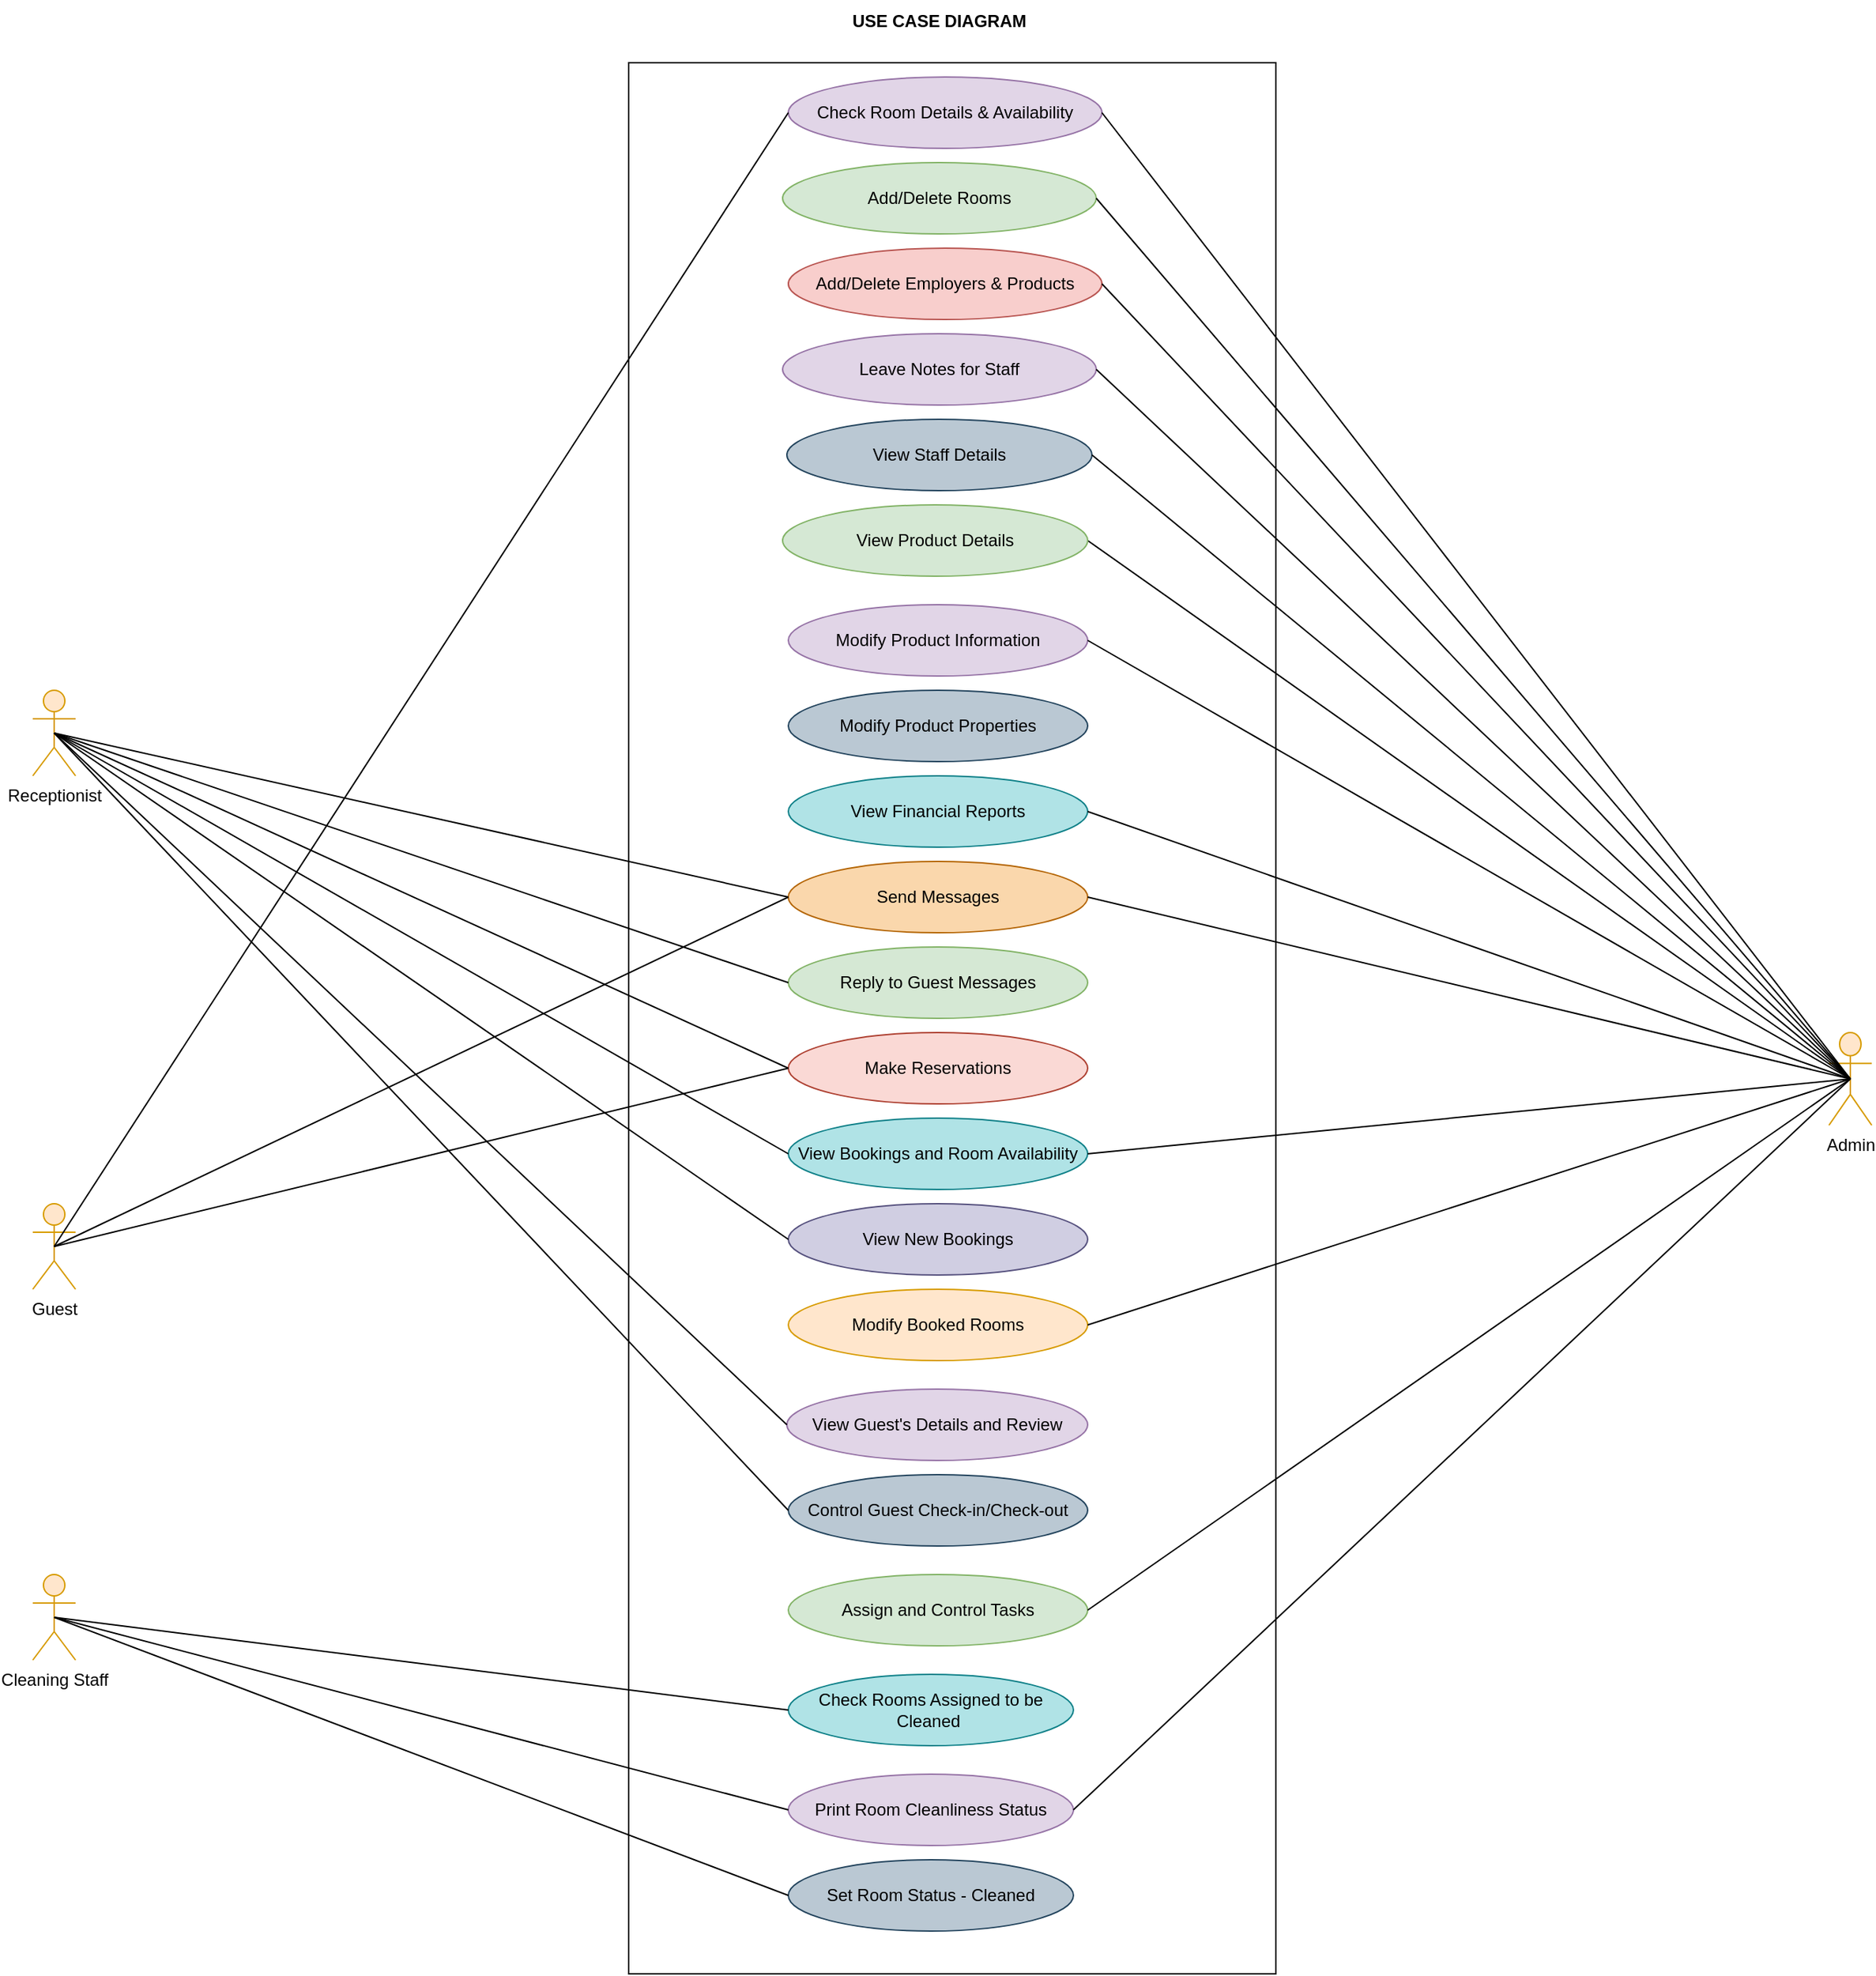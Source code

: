 <mxfile version="26.1.0" pages="8">
  <diagram name="UseCase" id="RQAxj6NUUIW9kbhXMn0L">
    <mxGraphModel dx="2759" dy="949" grid="1" gridSize="10" guides="1" tooltips="1" connect="1" arrows="1" fold="1" page="1" pageScale="1" pageWidth="850" pageHeight="1100" math="0" shadow="0">
      <root>
        <mxCell id="0" />
        <mxCell id="1" parent="0" />
        <mxCell id="dKSIpozGtpF1pfN3NuB7-31" value="" style="rounded=0;whiteSpace=wrap;html=1;" parent="1" vertex="1">
          <mxGeometry x="198" y="60" width="454" height="1340" as="geometry" />
        </mxCell>
        <object label="Admin" Admin="" id="dKSIpozGtpF1pfN3NuB7-32">
          <mxCell style="shape=umlActor;verticalLabelPosition=bottom;verticalAlign=top;html=1;fillColor=#ffe6cc;strokeColor=#d79b00;" parent="1" vertex="1">
            <mxGeometry x="1040" y="740" width="30" height="65" as="geometry" />
          </mxCell>
        </object>
        <mxCell id="dKSIpozGtpF1pfN3NuB7-34" value="Check Room Details &amp;amp; Availability" style="ellipse;whiteSpace=wrap;html=1;fillColor=#e1d5e7;strokeColor=#9673a6;" parent="1" vertex="1">
          <mxGeometry x="310" y="70" width="220" height="50" as="geometry" />
        </mxCell>
        <mxCell id="dKSIpozGtpF1pfN3NuB7-35" value="Add/Delete Rooms" style="ellipse;whiteSpace=wrap;html=1;fillColor=#d5e8d4;strokeColor=#82b366;" parent="1" vertex="1">
          <mxGeometry x="306" y="130" width="220" height="50" as="geometry" />
        </mxCell>
        <mxCell id="dKSIpozGtpF1pfN3NuB7-37" value="Add/Delete Employers &amp;amp; Products" style="ellipse;whiteSpace=wrap;html=1;fillColor=#f8cecc;strokeColor=#b85450;" parent="1" vertex="1">
          <mxGeometry x="310" y="190" width="220" height="50" as="geometry" />
        </mxCell>
        <mxCell id="dKSIpozGtpF1pfN3NuB7-38" value="Leave Notes for Staff" style="ellipse;whiteSpace=wrap;html=1;fillColor=#e1d5e7;strokeColor=#9673a6;" parent="1" vertex="1">
          <mxGeometry x="306" y="250" width="220" height="50" as="geometry" />
        </mxCell>
        <mxCell id="dKSIpozGtpF1pfN3NuB7-39" value="View Staff Details" style="ellipse;whiteSpace=wrap;html=1;fillColor=#bac8d3;strokeColor=#23445d;" parent="1" vertex="1">
          <mxGeometry x="309" y="310" width="214" height="50" as="geometry" />
        </mxCell>
        <mxCell id="dKSIpozGtpF1pfN3NuB7-40" value="Modify Product Information" style="ellipse;whiteSpace=wrap;html=1;fillColor=#e1d5e7;strokeColor=#9673a6;" parent="1" vertex="1">
          <mxGeometry x="310" y="440" width="210" height="50" as="geometry" />
        </mxCell>
        <mxCell id="dKSIpozGtpF1pfN3NuB7-41" value="View Financial Reports" style="ellipse;whiteSpace=wrap;html=1;fillColor=#b0e3e6;strokeColor=#0e8088;" parent="1" vertex="1">
          <mxGeometry x="310" y="560" width="210" height="50" as="geometry" />
        </mxCell>
        <mxCell id="dKSIpozGtpF1pfN3NuB7-46" value="" style="endArrow=none;html=1;rounded=0;entryX=1;entryY=0.5;entryDx=0;entryDy=0;exitX=0.5;exitY=0.5;exitDx=0;exitDy=0;exitPerimeter=0;" parent="1" target="dKSIpozGtpF1pfN3NuB7-34" edge="1" source="dKSIpozGtpF1pfN3NuB7-32">
          <mxGeometry width="50" height="50" relative="1" as="geometry">
            <mxPoint x="180" y="190" as="sourcePoint" />
            <mxPoint x="230" y="140" as="targetPoint" />
          </mxGeometry>
        </mxCell>
        <mxCell id="dKSIpozGtpF1pfN3NuB7-47" value="" style="endArrow=none;html=1;rounded=0;entryX=1;entryY=0.5;entryDx=0;entryDy=0;exitX=0.5;exitY=0.5;exitDx=0;exitDy=0;exitPerimeter=0;" parent="1" target="dKSIpozGtpF1pfN3NuB7-35" edge="1" source="dKSIpozGtpF1pfN3NuB7-32">
          <mxGeometry width="50" height="50" relative="1" as="geometry">
            <mxPoint x="180" y="190" as="sourcePoint" />
            <mxPoint x="310" y="144" as="targetPoint" />
          </mxGeometry>
        </mxCell>
        <mxCell id="dKSIpozGtpF1pfN3NuB7-49" value="" style="endArrow=none;html=1;rounded=0;entryX=1;entryY=0.5;entryDx=0;entryDy=0;exitX=0.5;exitY=0.5;exitDx=0;exitDy=0;exitPerimeter=0;" parent="1" target="dKSIpozGtpF1pfN3NuB7-38" edge="1" source="dKSIpozGtpF1pfN3NuB7-32">
          <mxGeometry width="50" height="50" relative="1" as="geometry">
            <mxPoint x="180" y="190" as="sourcePoint" />
            <mxPoint x="320" y="225" as="targetPoint" />
          </mxGeometry>
        </mxCell>
        <mxCell id="dKSIpozGtpF1pfN3NuB7-50" value="" style="endArrow=none;html=1;rounded=0;entryX=1;entryY=0.5;entryDx=0;entryDy=0;exitX=0.5;exitY=0.5;exitDx=0;exitDy=0;exitPerimeter=0;" parent="1" target="dKSIpozGtpF1pfN3NuB7-39" edge="1" source="dKSIpozGtpF1pfN3NuB7-32">
          <mxGeometry width="50" height="50" relative="1" as="geometry">
            <mxPoint x="180" y="190" as="sourcePoint" />
            <mxPoint x="330" y="235" as="targetPoint" />
          </mxGeometry>
        </mxCell>
        <mxCell id="dKSIpozGtpF1pfN3NuB7-51" value="" style="endArrow=none;html=1;rounded=0;entryX=1;entryY=0.5;entryDx=0;entryDy=0;exitX=0.5;exitY=0.5;exitDx=0;exitDy=0;exitPerimeter=0;" parent="1" target="dKSIpozGtpF1pfN3NuB7-36" edge="1" source="dKSIpozGtpF1pfN3NuB7-32">
          <mxGeometry width="50" height="50" relative="1" as="geometry">
            <mxPoint x="180" y="190" as="sourcePoint" />
            <mxPoint x="340" y="245" as="targetPoint" />
          </mxGeometry>
        </mxCell>
        <mxCell id="dKSIpozGtpF1pfN3NuB7-52" value="" style="endArrow=none;html=1;rounded=0;entryX=1;entryY=0.5;entryDx=0;entryDy=0;exitX=0.5;exitY=0.5;exitDx=0;exitDy=0;exitPerimeter=0;" parent="1" target="dKSIpozGtpF1pfN3NuB7-40" edge="1" source="dKSIpozGtpF1pfN3NuB7-32">
          <mxGeometry width="50" height="50" relative="1" as="geometry">
            <mxPoint x="190" y="390" as="sourcePoint" />
            <mxPoint x="310" y="425" as="targetPoint" />
          </mxGeometry>
        </mxCell>
        <mxCell id="dKSIpozGtpF1pfN3NuB7-53" value="" style="endArrow=none;html=1;rounded=0;entryX=1;entryY=0.5;entryDx=0;entryDy=0;exitX=0.5;exitY=0.5;exitDx=0;exitDy=0;exitPerimeter=0;" parent="1" target="dKSIpozGtpF1pfN3NuB7-41" edge="1" source="dKSIpozGtpF1pfN3NuB7-32">
          <mxGeometry width="50" height="50" relative="1" as="geometry">
            <mxPoint x="190" y="390" as="sourcePoint" />
            <mxPoint x="310" y="425" as="targetPoint" />
          </mxGeometry>
        </mxCell>
        <mxCell id="dKSIpozGtpF1pfN3NuB7-63" value="&lt;b&gt;USE CASE DIAGRAM&lt;/b&gt;" style="text;html=1;align=center;verticalAlign=middle;whiteSpace=wrap;rounded=0;" parent="1" vertex="1">
          <mxGeometry x="351" y="16" width="130" height="30" as="geometry" />
        </mxCell>
        <mxCell id="dKSIpozGtpF1pfN3NuB7-65" value="Send Messages" style="ellipse;whiteSpace=wrap;html=1;fillColor=#fad7ac;strokeColor=#b46504;" parent="1" vertex="1">
          <mxGeometry x="310" y="620" width="210" height="50" as="geometry" />
        </mxCell>
        <mxCell id="dKSIpozGtpF1pfN3NuB7-66" value="Modify Product Properties" style="ellipse;whiteSpace=wrap;html=1;fillColor=#bac8d3;strokeColor=#23445d;" parent="1" vertex="1">
          <mxGeometry x="310" y="500" width="210" height="50" as="geometry" />
        </mxCell>
        <mxCell id="dKSIpozGtpF1pfN3NuB7-67" value="Reply to Guest Messages" style="ellipse;whiteSpace=wrap;html=1;fillColor=#d5e8d4;strokeColor=#82b366;" parent="1" vertex="1">
          <mxGeometry x="310" y="680" width="210" height="50" as="geometry" />
        </mxCell>
        <mxCell id="dKSIpozGtpF1pfN3NuB7-68" value="Make Reservations" style="ellipse;whiteSpace=wrap;html=1;fillColor=#fad9d5;strokeColor=#ae4132;" parent="1" vertex="1">
          <mxGeometry x="310" y="740" width="210" height="50" as="geometry" />
        </mxCell>
        <mxCell id="dKSIpozGtpF1pfN3NuB7-69" value="View Bookings and Room Availability" style="ellipse;whiteSpace=wrap;html=1;fillColor=#b0e3e6;strokeColor=#0e8088;" parent="1" vertex="1">
          <mxGeometry x="310" y="800" width="210" height="50" as="geometry" />
        </mxCell>
        <mxCell id="t6DQp9pRfbUjEV0b0dNk-1" value="Print Room Cleanliness Status" style="ellipse;whiteSpace=wrap;html=1;fillColor=#e1d5e7;strokeColor=#9673a6;" parent="1" vertex="1">
          <mxGeometry x="310" y="1260" width="200" height="50" as="geometry" />
        </mxCell>
        <mxCell id="t6DQp9pRfbUjEV0b0dNk-2" value="Assign and Control Tasks&lt;span style=&quot;color: rgba(0, 0, 0, 0); font-family: monospace; font-size: 0px; text-align: start; text-wrap-mode: nowrap;&quot;&gt;%3CmxGraphModel%3E%3Croot%3E%3CmxCell%20id%3D%220%22%2F%3E%3CmxCell%20id%3D%221%22%20parent%3D%220%22%2F%3E%3CmxCell%20id%3D%222%22%20value%3D%22Send%20Messages%22%20style%3D%22ellipse%3BwhiteSpace%3Dwrap%3Bhtml%3D1%3BfillColor%3D%23b0e3e6%3BstrokeColor%3D%230e8088%3B%22%20vertex%3D%221%22%20parent%3D%221%22%3E%3CmxGeometry%20x%3D%22310%22%20y%3D%22620%22%20width%3D%22100%22%20height%3D%2250%22%20as%3D%22geometry%22%2F%3E%3C%2FmxCell%3E%3C%2Froot%3E%3C%2FmxGraphModel%3E&lt;/span&gt;" style="ellipse;whiteSpace=wrap;html=1;fillColor=#d5e8d4;strokeColor=#82b366;" parent="1" vertex="1">
          <mxGeometry x="310" y="1120" width="210" height="50" as="geometry" />
        </mxCell>
        <mxCell id="t6DQp9pRfbUjEV0b0dNk-3" value="Control Guest Check-in/Check-out" style="ellipse;whiteSpace=wrap;html=1;fillColor=#bac8d3;strokeColor=#23445d;" parent="1" vertex="1">
          <mxGeometry x="310" y="1050" width="210" height="50" as="geometry" />
        </mxCell>
        <mxCell id="t6DQp9pRfbUjEV0b0dNk-4" value="View Guest&#39;s Details and Review" style="ellipse;whiteSpace=wrap;html=1;fillColor=#e1d5e7;strokeColor=#9673a6;" parent="1" vertex="1">
          <mxGeometry x="309" y="990" width="211" height="50" as="geometry" />
        </mxCell>
        <mxCell id="t6DQp9pRfbUjEV0b0dNk-5" value="Modify Booked Rooms" style="ellipse;whiteSpace=wrap;html=1;fillColor=#ffe6cc;strokeColor=#d79b00;" parent="1" vertex="1">
          <mxGeometry x="310" y="920" width="210" height="50" as="geometry" />
        </mxCell>
        <mxCell id="t6DQp9pRfbUjEV0b0dNk-6" value="View New Bookings" style="ellipse;whiteSpace=wrap;html=1;fillColor=#d0cee2;strokeColor=#56517e;" parent="1" vertex="1">
          <mxGeometry x="310" y="860" width="210" height="50" as="geometry" />
        </mxCell>
        <mxCell id="t6DQp9pRfbUjEV0b0dNk-8" value="Check Rooms Assigned to be Cleaned&amp;nbsp;" style="ellipse;whiteSpace=wrap;html=1;fillColor=#b0e3e6;strokeColor=#0e8088;" parent="1" vertex="1">
          <mxGeometry x="310" y="1190" width="200" height="50" as="geometry" />
        </mxCell>
        <mxCell id="t6DQp9pRfbUjEV0b0dNk-9" value="Set Room Status - Cleaned" style="ellipse;whiteSpace=wrap;html=1;fillColor=#bac8d3;strokeColor=#23445d;" parent="1" vertex="1">
          <mxGeometry x="310" y="1320" width="200" height="50" as="geometry" />
        </mxCell>
        <mxCell id="dKSIpozGtpF1pfN3NuB7-36" value="View Product Details" style="ellipse;whiteSpace=wrap;html=1;fillColor=#d5e8d4;strokeColor=#82b366;" parent="1" vertex="1">
          <mxGeometry x="306" y="370" width="214" height="50" as="geometry" />
        </mxCell>
        <mxCell id="yYVjMSVG7kAp67_eRiDj-3" value="" style="endArrow=none;html=1;rounded=0;entryX=1;entryY=0.5;entryDx=0;entryDy=0;exitX=0.5;exitY=0.5;exitDx=0;exitDy=0;exitPerimeter=0;" edge="1" parent="1" source="dKSIpozGtpF1pfN3NuB7-32" target="dKSIpozGtpF1pfN3NuB7-65">
          <mxGeometry width="50" height="50" relative="1" as="geometry">
            <mxPoint x="160" y="620" as="sourcePoint" />
            <mxPoint x="210" y="570" as="targetPoint" />
          </mxGeometry>
        </mxCell>
        <mxCell id="yYVjMSVG7kAp67_eRiDj-4" value="" style="endArrow=none;html=1;rounded=0;entryX=1;entryY=0.5;entryDx=0;entryDy=0;exitX=0.5;exitY=0.5;exitDx=0;exitDy=0;exitPerimeter=0;" edge="1" parent="1" source="dKSIpozGtpF1pfN3NuB7-32" target="dKSIpozGtpF1pfN3NuB7-69">
          <mxGeometry width="50" height="50" relative="1" as="geometry">
            <mxPoint x="-5" y="348" as="sourcePoint" />
            <mxPoint x="320" y="655" as="targetPoint" />
          </mxGeometry>
        </mxCell>
        <mxCell id="yYVjMSVG7kAp67_eRiDj-5" value="" style="endArrow=none;html=1;rounded=0;entryX=1;entryY=0.5;entryDx=0;entryDy=0;exitX=0.5;exitY=0.5;exitDx=0;exitDy=0;exitPerimeter=0;" edge="1" parent="1" source="dKSIpozGtpF1pfN3NuB7-32" target="t6DQp9pRfbUjEV0b0dNk-5">
          <mxGeometry width="50" height="50" relative="1" as="geometry">
            <mxPoint x="5" y="358" as="sourcePoint" />
            <mxPoint x="330" y="665" as="targetPoint" />
          </mxGeometry>
        </mxCell>
        <mxCell id="yYVjMSVG7kAp67_eRiDj-6" value="" style="endArrow=none;html=1;rounded=0;entryX=1;entryY=0.5;entryDx=0;entryDy=0;exitX=0.5;exitY=0.5;exitDx=0;exitDy=0;exitPerimeter=0;" edge="1" parent="1" source="dKSIpozGtpF1pfN3NuB7-32" target="t6DQp9pRfbUjEV0b0dNk-2">
          <mxGeometry width="50" height="50" relative="1" as="geometry">
            <mxPoint x="30" y="540" as="sourcePoint" />
            <mxPoint x="180" y="920" as="targetPoint" />
          </mxGeometry>
        </mxCell>
        <mxCell id="yYVjMSVG7kAp67_eRiDj-7" value="" style="endArrow=none;html=1;rounded=0;entryX=1;entryY=0.5;entryDx=0;entryDy=0;exitX=0.5;exitY=0.5;exitDx=0;exitDy=0;exitPerimeter=0;" edge="1" parent="1" source="dKSIpozGtpF1pfN3NuB7-32" target="t6DQp9pRfbUjEV0b0dNk-1">
          <mxGeometry width="50" height="50" relative="1" as="geometry">
            <mxPoint x="130" y="1170" as="sourcePoint" />
            <mxPoint x="180" y="1120" as="targetPoint" />
          </mxGeometry>
        </mxCell>
        <mxCell id="yYVjMSVG7kAp67_eRiDj-9" value="Receptionist" style="shape=umlActor;verticalLabelPosition=bottom;verticalAlign=top;html=1;outlineConnect=0;fillColor=#ffe6cc;strokeColor=#d79b00;" vertex="1" parent="1">
          <mxGeometry x="-220" y="500" width="30" height="60" as="geometry" />
        </mxCell>
        <mxCell id="yYVjMSVG7kAp67_eRiDj-10" value="Guest" style="shape=umlActor;verticalLabelPosition=bottom;verticalAlign=top;html=1;outlineConnect=0;fillColor=#ffe6cc;strokeColor=#d79b00;" vertex="1" parent="1">
          <mxGeometry x="-220" y="860" width="30" height="60" as="geometry" />
        </mxCell>
        <mxCell id="yYVjMSVG7kAp67_eRiDj-16" value="Cleaning Staff" style="shape=umlActor;verticalLabelPosition=bottom;verticalAlign=top;html=1;outlineConnect=0;fillColor=#ffe6cc;strokeColor=#d79b00;" vertex="1" parent="1">
          <mxGeometry x="-220" y="1120" width="30" height="60" as="geometry" />
        </mxCell>
        <mxCell id="yYVjMSVG7kAp67_eRiDj-18" value="" style="endArrow=none;html=1;rounded=0;entryX=0;entryY=0.5;entryDx=0;entryDy=0;exitX=0.5;exitY=0.5;exitDx=0;exitDy=0;exitPerimeter=0;" edge="1" parent="1" source="yYVjMSVG7kAp67_eRiDj-9" target="dKSIpozGtpF1pfN3NuB7-65">
          <mxGeometry width="50" height="50" relative="1" as="geometry">
            <mxPoint x="50" y="540" as="sourcePoint" />
            <mxPoint x="100" y="490" as="targetPoint" />
          </mxGeometry>
        </mxCell>
        <mxCell id="yYVjMSVG7kAp67_eRiDj-19" value="" style="endArrow=none;html=1;rounded=0;entryX=0;entryY=0.5;entryDx=0;entryDy=0;exitX=0.5;exitY=0.5;exitDx=0;exitDy=0;exitPerimeter=0;" edge="1" parent="1" source="yYVjMSVG7kAp67_eRiDj-9" target="dKSIpozGtpF1pfN3NuB7-67">
          <mxGeometry width="50" height="50" relative="1" as="geometry">
            <mxPoint x="210" y="530" as="sourcePoint" />
            <mxPoint x="260" y="480" as="targetPoint" />
          </mxGeometry>
        </mxCell>
        <mxCell id="yYVjMSVG7kAp67_eRiDj-20" value="" style="endArrow=none;html=1;rounded=0;entryX=0;entryY=0.5;entryDx=0;entryDy=0;exitX=0.5;exitY=0.5;exitDx=0;exitDy=0;exitPerimeter=0;" edge="1" parent="1" source="yYVjMSVG7kAp67_eRiDj-9" target="dKSIpozGtpF1pfN3NuB7-68">
          <mxGeometry width="50" height="50" relative="1" as="geometry">
            <mxPoint x="210" y="530" as="sourcePoint" />
            <mxPoint x="260" y="480" as="targetPoint" />
          </mxGeometry>
        </mxCell>
        <mxCell id="yYVjMSVG7kAp67_eRiDj-21" value="" style="endArrow=none;html=1;rounded=0;entryX=0;entryY=0.5;entryDx=0;entryDy=0;exitX=0.5;exitY=0.5;exitDx=0;exitDy=0;exitPerimeter=0;" edge="1" parent="1" source="yYVjMSVG7kAp67_eRiDj-9" target="dKSIpozGtpF1pfN3NuB7-69">
          <mxGeometry width="50" height="50" relative="1" as="geometry">
            <mxPoint x="210" y="600" as="sourcePoint" />
            <mxPoint x="260" y="550" as="targetPoint" />
          </mxGeometry>
        </mxCell>
        <mxCell id="yYVjMSVG7kAp67_eRiDj-22" value="" style="endArrow=none;html=1;rounded=0;entryX=0;entryY=0.5;entryDx=0;entryDy=0;exitX=0.5;exitY=0.5;exitDx=0;exitDy=0;exitPerimeter=0;" edge="1" parent="1" source="yYVjMSVG7kAp67_eRiDj-9" target="t6DQp9pRfbUjEV0b0dNk-6">
          <mxGeometry width="50" height="50" relative="1" as="geometry">
            <mxPoint x="210" y="600" as="sourcePoint" />
            <mxPoint x="260" y="550" as="targetPoint" />
          </mxGeometry>
        </mxCell>
        <mxCell id="yYVjMSVG7kAp67_eRiDj-23" value="" style="endArrow=none;html=1;rounded=0;entryX=0;entryY=0.5;entryDx=0;entryDy=0;exitX=0.5;exitY=0.5;exitDx=0;exitDy=0;exitPerimeter=0;" edge="1" parent="1" source="yYVjMSVG7kAp67_eRiDj-9" target="t6DQp9pRfbUjEV0b0dNk-4">
          <mxGeometry width="50" height="50" relative="1" as="geometry">
            <mxPoint x="210" y="850" as="sourcePoint" />
            <mxPoint x="260" y="800" as="targetPoint" />
          </mxGeometry>
        </mxCell>
        <mxCell id="yYVjMSVG7kAp67_eRiDj-24" value="" style="endArrow=none;html=1;rounded=0;entryX=0;entryY=0.5;entryDx=0;entryDy=0;exitX=0.5;exitY=0.5;exitDx=0;exitDy=0;exitPerimeter=0;" edge="1" parent="1" source="yYVjMSVG7kAp67_eRiDj-9" target="t6DQp9pRfbUjEV0b0dNk-3">
          <mxGeometry width="50" height="50" relative="1" as="geometry">
            <mxPoint x="210" y="940" as="sourcePoint" />
            <mxPoint x="260" y="890" as="targetPoint" />
          </mxGeometry>
        </mxCell>
        <mxCell id="yYVjMSVG7kAp67_eRiDj-25" value="" style="endArrow=none;html=1;rounded=0;entryX=0;entryY=0.5;entryDx=0;entryDy=0;exitX=0.5;exitY=0.5;exitDx=0;exitDy=0;exitPerimeter=0;" edge="1" parent="1" source="yYVjMSVG7kAp67_eRiDj-16" target="t6DQp9pRfbUjEV0b0dNk-9">
          <mxGeometry width="50" height="50" relative="1" as="geometry">
            <mxPoint x="140" y="1120" as="sourcePoint" />
            <mxPoint x="190" y="1070" as="targetPoint" />
          </mxGeometry>
        </mxCell>
        <mxCell id="yYVjMSVG7kAp67_eRiDj-26" value="" style="endArrow=none;html=1;rounded=0;entryX=0;entryY=0.5;entryDx=0;entryDy=0;exitX=0.5;exitY=0.5;exitDx=0;exitDy=0;exitPerimeter=0;" edge="1" parent="1" source="yYVjMSVG7kAp67_eRiDj-16" target="t6DQp9pRfbUjEV0b0dNk-1">
          <mxGeometry width="50" height="50" relative="1" as="geometry">
            <mxPoint x="140" y="1120" as="sourcePoint" />
            <mxPoint x="190" y="1070" as="targetPoint" />
          </mxGeometry>
        </mxCell>
        <mxCell id="yYVjMSVG7kAp67_eRiDj-27" value="" style="endArrow=none;html=1;rounded=0;entryX=0;entryY=0.5;entryDx=0;entryDy=0;exitX=0.5;exitY=0.5;exitDx=0;exitDy=0;exitPerimeter=0;" edge="1" parent="1" source="yYVjMSVG7kAp67_eRiDj-16" target="t6DQp9pRfbUjEV0b0dNk-8">
          <mxGeometry width="50" height="50" relative="1" as="geometry">
            <mxPoint x="140" y="1120" as="sourcePoint" />
            <mxPoint x="190" y="1070" as="targetPoint" />
          </mxGeometry>
        </mxCell>
        <mxCell id="yYVjMSVG7kAp67_eRiDj-31" value="" style="endArrow=none;html=1;rounded=0;entryX=0;entryY=0.5;entryDx=0;entryDy=0;exitX=0.5;exitY=0.5;exitDx=0;exitDy=0;exitPerimeter=0;" edge="1" parent="1" source="yYVjMSVG7kAp67_eRiDj-10" target="dKSIpozGtpF1pfN3NuB7-68">
          <mxGeometry width="50" height="50" relative="1" as="geometry">
            <mxPoint x="140" y="730" as="sourcePoint" />
            <mxPoint x="190" y="680" as="targetPoint" />
          </mxGeometry>
        </mxCell>
        <mxCell id="yYVjMSVG7kAp67_eRiDj-32" value="" style="endArrow=none;html=1;rounded=0;entryX=0;entryY=0.5;entryDx=0;entryDy=0;exitX=0.5;exitY=0.5;exitDx=0;exitDy=0;exitPerimeter=0;" edge="1" parent="1" source="yYVjMSVG7kAp67_eRiDj-10" target="dKSIpozGtpF1pfN3NuB7-65">
          <mxGeometry width="50" height="50" relative="1" as="geometry">
            <mxPoint x="140" y="730" as="sourcePoint" />
            <mxPoint x="190" y="680" as="targetPoint" />
          </mxGeometry>
        </mxCell>
        <mxCell id="yYVjMSVG7kAp67_eRiDj-33" value="" style="endArrow=none;html=1;rounded=0;entryX=0;entryY=0.5;entryDx=0;entryDy=0;exitX=0.5;exitY=0.5;exitDx=0;exitDy=0;exitPerimeter=0;" edge="1" parent="1" source="yYVjMSVG7kAp67_eRiDj-10" target="dKSIpozGtpF1pfN3NuB7-34">
          <mxGeometry width="50" height="50" relative="1" as="geometry">
            <mxPoint y="770" as="sourcePoint" />
            <mxPoint x="190" y="680" as="targetPoint" />
          </mxGeometry>
        </mxCell>
        <mxCell id="yYVjMSVG7kAp67_eRiDj-34" value="" style="endArrow=none;html=1;rounded=0;exitX=1;exitY=0.5;exitDx=0;exitDy=0;entryX=0.5;entryY=0.5;entryDx=0;entryDy=0;entryPerimeter=0;" edge="1" parent="1" source="dKSIpozGtpF1pfN3NuB7-37" target="dKSIpozGtpF1pfN3NuB7-32">
          <mxGeometry width="50" height="50" relative="1" as="geometry">
            <mxPoint x="590" y="350" as="sourcePoint" />
            <mxPoint x="640" y="300" as="targetPoint" />
          </mxGeometry>
        </mxCell>
      </root>
    </mxGraphModel>
  </diagram>
  <diagram id="IumhepCdxCK6s9p2Ai3-" name="Component">
    <mxGraphModel dx="1313" dy="653" grid="1" gridSize="10" guides="1" tooltips="1" connect="1" arrows="1" fold="1" page="1" pageScale="1" pageWidth="850" pageHeight="1100" math="0" shadow="0">
      <root>
        <mxCell id="0" />
        <mxCell id="1" parent="0" />
        <mxCell id="Lb2rlxSDAIDMWRsPsBiN-2" value="Hotel Management System" style="shape=module;align=left;spacingLeft=20;align=center;verticalAlign=top;whiteSpace=wrap;html=1;" parent="1" vertex="1">
          <mxGeometry x="110" y="190" width="150" height="90" as="geometry" />
        </mxCell>
        <mxCell id="Lb2rlxSDAIDMWRsPsBiN-3" value="Database" style="shape=module;align=left;spacingLeft=20;align=center;verticalAlign=top;whiteSpace=wrap;html=1;" parent="1" vertex="1">
          <mxGeometry x="120" y="520" width="150" height="70" as="geometry" />
        </mxCell>
        <mxCell id="Lb2rlxSDAIDMWRsPsBiN-4" value="&lt;p style=&quot;margin:0px;margin-top:6px;text-align:center;&quot;&gt;&lt;b&gt;Customer&lt;/b&gt;&lt;/p&gt;&lt;hr size=&quot;1&quot; style=&quot;border-style:solid;&quot;&gt;&lt;p style=&quot;margin:0px;margin-left:8px;&quot;&gt;+ checksAvailability()&lt;/p&gt;&lt;p style=&quot;margin:0px;margin-left:8px;&quot;&gt;+ makesReservation()&lt;/p&gt;&lt;p style=&quot;margin:0px;margin-left:8px;&quot;&gt;+ makesPayment()&lt;/p&gt;&lt;p style=&quot;margin:0px;margin-left:8px;&quot;&gt;&lt;br&gt;&lt;/p&gt;" style="align=left;overflow=fill;html=1;dropTarget=0;whiteSpace=wrap;" parent="1" vertex="1">
          <mxGeometry x="520" y="190" width="180" height="90" as="geometry" />
        </mxCell>
        <mxCell id="Lb2rlxSDAIDMWRsPsBiN-5" value="" style="shape=component;jettyWidth=8;jettyHeight=4;" parent="Lb2rlxSDAIDMWRsPsBiN-4" vertex="1">
          <mxGeometry x="1" width="20" height="20" relative="1" as="geometry">
            <mxPoint x="-24" y="4" as="offset" />
          </mxGeometry>
        </mxCell>
        <mxCell id="Lb2rlxSDAIDMWRsPsBiN-6" value="&lt;p style=&quot;margin:0px;margin-top:6px;text-align:center;&quot;&gt;&lt;b&gt;Cleaning Staff&lt;/b&gt;&lt;/p&gt;&lt;hr size=&quot;1&quot; style=&quot;border-style:solid;&quot;&gt;&lt;p style=&quot;margin:0px;margin-left:8px;&quot;&gt;+ ckecksRoomsStatus()&lt;br&gt;+ reassignRoomsStatus()&lt;/p&gt;&lt;p style=&quot;margin:0px;margin-left:8px;&quot;&gt;+ generatesRoomStatusReport()&lt;/p&gt;&lt;p style=&quot;margin:0px;margin-left:8px;&quot;&gt;&lt;br&gt;&lt;/p&gt;" style="align=left;overflow=fill;html=1;dropTarget=0;whiteSpace=wrap;" parent="1" vertex="1">
          <mxGeometry x="490" y="380" width="210" height="90" as="geometry" />
        </mxCell>
        <mxCell id="Lb2rlxSDAIDMWRsPsBiN-7" value="" style="shape=component;jettyWidth=8;jettyHeight=4;" parent="Lb2rlxSDAIDMWRsPsBiN-6" vertex="1">
          <mxGeometry x="1" width="20" height="20" relative="1" as="geometry">
            <mxPoint x="-24" y="4" as="offset" />
          </mxGeometry>
        </mxCell>
        <mxCell id="Lb2rlxSDAIDMWRsPsBiN-8" value="&lt;p style=&quot;margin:0px;margin-top:6px;text-align:center;&quot;&gt;&lt;b&gt;Receptionist&lt;/b&gt;&lt;/p&gt;&lt;hr size=&quot;1&quot; style=&quot;border-style:solid;&quot;&gt;&lt;p style=&quot;margin:0px;margin-left:8px;&quot;&gt;+ checksAvailability()&lt;br&gt;+ replyToMessages()&lt;/p&gt;&lt;p style=&quot;margin:0px;margin-left:8px;&quot;&gt;+ makesReservation()&lt;/p&gt;" style="align=left;overflow=fill;html=1;dropTarget=0;whiteSpace=wrap;" parent="1" vertex="1">
          <mxGeometry x="40" y="370" width="180" height="90" as="geometry" />
        </mxCell>
        <mxCell id="Lb2rlxSDAIDMWRsPsBiN-9" value="" style="shape=component;jettyWidth=8;jettyHeight=4;" parent="Lb2rlxSDAIDMWRsPsBiN-8" vertex="1">
          <mxGeometry x="1" width="20" height="20" relative="1" as="geometry">
            <mxPoint x="-24" y="4" as="offset" />
          </mxGeometry>
        </mxCell>
        <mxCell id="Lb2rlxSDAIDMWRsPsBiN-10" value="&lt;p style=&quot;margin:0px;margin-top:6px;text-align:center;&quot;&gt;&lt;b&gt;Admin&lt;/b&gt;&lt;/p&gt;&lt;hr size=&quot;1&quot; style=&quot;border-style:solid;&quot;&gt;&lt;p style=&quot;margin:0px;margin-left:8px;&quot;&gt;+ seeReports()&lt;br&gt;+ manageRooms()&lt;/p&gt;&lt;p style=&quot;margin:0px;margin-left:8px;&quot;&gt;+ managesInventory()&lt;/p&gt;" style="align=left;overflow=fill;html=1;dropTarget=0;whiteSpace=wrap;" parent="1" vertex="1">
          <mxGeometry x="480" y="530" width="180" height="90" as="geometry" />
        </mxCell>
        <mxCell id="Lb2rlxSDAIDMWRsPsBiN-11" value="" style="shape=component;jettyWidth=8;jettyHeight=4;" parent="Lb2rlxSDAIDMWRsPsBiN-10" vertex="1">
          <mxGeometry x="1" width="20" height="20" relative="1" as="geometry">
            <mxPoint x="-24" y="4" as="offset" />
          </mxGeometry>
        </mxCell>
        <mxCell id="Lb2rlxSDAIDMWRsPsBiN-14" value="&lt;p style=&quot;margin:0px;margin-top:6px;text-align:center;&quot;&gt;&lt;b&gt;Staff&lt;/b&gt;&lt;/p&gt;&lt;hr size=&quot;1&quot; style=&quot;border-style:solid;&quot;&gt;&lt;p style=&quot;margin:0px;margin-left:8px;&quot;&gt;&lt;br&gt;&lt;/p&gt;" style="align=left;overflow=fill;html=1;dropTarget=0;whiteSpace=wrap;" parent="1" vertex="1">
          <mxGeometry x="535" y="50" width="150" height="90" as="geometry" />
        </mxCell>
        <mxCell id="Lb2rlxSDAIDMWRsPsBiN-15" value="" style="shape=component;jettyWidth=8;jettyHeight=4;" parent="Lb2rlxSDAIDMWRsPsBiN-14" vertex="1">
          <mxGeometry x="1" width="20" height="20" relative="1" as="geometry">
            <mxPoint x="-24" y="4" as="offset" />
          </mxGeometry>
        </mxCell>
        <mxCell id="Lb2rlxSDAIDMWRsPsBiN-16" value="" style="rounded=0;whiteSpace=wrap;html=1;" parent="1" vertex="1">
          <mxGeometry x="565" y="95" width="90" height="20" as="geometry" />
        </mxCell>
        <mxCell id="Lb2rlxSDAIDMWRsPsBiN-17" value="Modules" style="text;html=1;align=center;verticalAlign=middle;whiteSpace=wrap;rounded=0;" parent="1" vertex="1">
          <mxGeometry x="580" y="90" width="60" height="30" as="geometry" />
        </mxCell>
        <mxCell id="Lb2rlxSDAIDMWRsPsBiN-18" value="Modules" style="rounded=0;whiteSpace=wrap;html=1;" parent="1" vertex="1">
          <mxGeometry x="145" y="230" width="80" height="30" as="geometry" />
        </mxCell>
        <mxCell id="PrnIzPegLQAWvJWB_mDi-2" value="" style="endArrow=open;endSize=12;dashed=1;html=1;rounded=0;exitX=1.009;exitY=0.562;exitDx=0;exitDy=0;exitPerimeter=0;entryX=0;entryY=0.5;entryDx=0;entryDy=0;entryPerimeter=0;" edge="1" parent="1" source="Lb2rlxSDAIDMWRsPsBiN-2" target="PrnIzPegLQAWvJWB_mDi-3">
          <mxGeometry width="160" relative="1" as="geometry">
            <mxPoint x="410" y="280" as="sourcePoint" />
            <mxPoint x="440" y="230" as="targetPoint" />
          </mxGeometry>
        </mxCell>
        <mxCell id="PrnIzPegLQAWvJWB_mDi-3" value="" style="shape=requiredInterface;html=1;verticalLabelPosition=bottom;sketch=0;" vertex="1" parent="1">
          <mxGeometry x="450" y="230" width="10" height="20" as="geometry" />
        </mxCell>
        <mxCell id="PrnIzPegLQAWvJWB_mDi-4" value="" style="endArrow=none;html=1;rounded=0;" edge="1" parent="1">
          <mxGeometry width="50" height="50" relative="1" as="geometry">
            <mxPoint x="460" y="240" as="sourcePoint" />
            <mxPoint x="520" y="240" as="targetPoint" />
          </mxGeometry>
        </mxCell>
        <mxCell id="PrnIzPegLQAWvJWB_mDi-9" value="" style="shape=providedRequiredInterface;html=1;verticalLabelPosition=bottom;sketch=0;direction=south;rotation=30;" vertex="1" parent="1">
          <mxGeometry x="145" y="310" width="20" height="20" as="geometry" />
        </mxCell>
        <mxCell id="PrnIzPegLQAWvJWB_mDi-10" value="" style="endArrow=none;html=1;rounded=0;entryX=0.5;entryY=0;entryDx=0;entryDy=0;exitX=1;exitY=0.5;exitDx=0;exitDy=0;exitPerimeter=0;" edge="1" parent="1" source="PrnIzPegLQAWvJWB_mDi-9" target="Lb2rlxSDAIDMWRsPsBiN-8">
          <mxGeometry width="50" height="50" relative="1" as="geometry">
            <mxPoint x="210" y="310" as="sourcePoint" />
            <mxPoint x="230" y="310" as="targetPoint" />
          </mxGeometry>
        </mxCell>
        <mxCell id="PrnIzPegLQAWvJWB_mDi-11" value="" style="endArrow=open;endSize=12;dashed=1;html=1;rounded=0;exitX=0.5;exitY=1;exitDx=0;exitDy=0;entryX=0;entryY=0.5;entryDx=0;entryDy=0;entryPerimeter=0;" edge="1" parent="1" source="Lb2rlxSDAIDMWRsPsBiN-2" target="PrnIzPegLQAWvJWB_mDi-9">
          <mxGeometry width="160" relative="1" as="geometry">
            <mxPoint x="65.0" y="280" as="sourcePoint" />
            <mxPoint x="150" y="330" as="targetPoint" />
          </mxGeometry>
        </mxCell>
        <mxCell id="PrnIzPegLQAWvJWB_mDi-12" value="" style="rounded=0;orthogonalLoop=1;jettySize=auto;html=1;endArrow=halfCircle;endFill=0;endSize=6;strokeWidth=1;sketch=0;fontSize=12;curved=1;exitX=0.999;exitY=0.914;exitDx=0;exitDy=0;exitPerimeter=0;" edge="1" target="PrnIzPegLQAWvJWB_mDi-13" parent="1" source="Lb2rlxSDAIDMWRsPsBiN-2">
          <mxGeometry relative="1" as="geometry">
            <mxPoint x="435" y="285" as="sourcePoint" />
          </mxGeometry>
        </mxCell>
        <mxCell id="PrnIzPegLQAWvJWB_mDi-13" value="" style="ellipse;whiteSpace=wrap;html=1;align=center;aspect=fixed;fillColor=none;strokeColor=none;resizable=0;perimeter=centerPerimeter;rotatable=0;allowArrows=0;points=[];outlineConnect=1;" vertex="1" parent="1">
          <mxGeometry x="380" y="350" width="10" height="10" as="geometry" />
        </mxCell>
        <mxCell id="PrnIzPegLQAWvJWB_mDi-14" value="" style="endArrow=open;endSize=12;dashed=1;html=1;rounded=0;exitX=0;exitY=0.5;exitDx=0;exitDy=0;entryX=0.787;entryY=0.922;entryDx=0;entryDy=0;entryPerimeter=0;" edge="1" parent="1" source="Lb2rlxSDAIDMWRsPsBiN-6" target="PrnIzPegLQAWvJWB_mDi-13">
          <mxGeometry width="160" relative="1" as="geometry">
            <mxPoint x="420" y="282.5" as="sourcePoint" />
            <mxPoint x="545" y="380" as="targetPoint" />
          </mxGeometry>
        </mxCell>
        <mxCell id="PrnIzPegLQAWvJWB_mDi-15" value="" style="shape=providedRequiredInterface;html=1;verticalLabelPosition=bottom;sketch=0;direction=west;" vertex="1" parent="1">
          <mxGeometry x="308" y="180" width="20" height="20" as="geometry" />
        </mxCell>
        <mxCell id="PrnIzPegLQAWvJWB_mDi-16" value="" style="endArrow=none;html=1;rounded=0;entryX=1.008;entryY=0.187;entryDx=0;entryDy=0;exitX=1;exitY=0.5;exitDx=0;exitDy=0;exitPerimeter=0;entryPerimeter=0;" edge="1" parent="1" source="PrnIzPegLQAWvJWB_mDi-15" target="Lb2rlxSDAIDMWRsPsBiN-2">
          <mxGeometry width="50" height="50" relative="1" as="geometry">
            <mxPoint x="348" y="180" as="sourcePoint" />
            <mxPoint x="323" y="150" as="targetPoint" />
          </mxGeometry>
        </mxCell>
        <mxCell id="PrnIzPegLQAWvJWB_mDi-17" value="" style="endArrow=open;endSize=12;dashed=1;html=1;rounded=0;exitX=0;exitY=0.75;exitDx=0;exitDy=0;entryX=0.036;entryY=0.643;entryDx=0;entryDy=0;entryPerimeter=0;" edge="1" parent="1" source="Lb2rlxSDAIDMWRsPsBiN-14" target="PrnIzPegLQAWvJWB_mDi-15">
          <mxGeometry width="160" relative="1" as="geometry">
            <mxPoint x="490" y="90" as="sourcePoint" />
            <mxPoint x="390" y="200" as="targetPoint" />
          </mxGeometry>
        </mxCell>
        <mxCell id="PrnIzPegLQAWvJWB_mDi-18" value="&lt;b&gt;COMPONENT DIAGRAM&lt;/b&gt;" style="text;html=1;align=center;verticalAlign=middle;resizable=0;points=[];autosize=1;strokeColor=none;fillColor=none;" vertex="1" parent="1">
          <mxGeometry x="230" y="58" width="160" height="30" as="geometry" />
        </mxCell>
        <mxCell id="PrnIzPegLQAWvJWB_mDi-20" value="" style="shape=providedRequiredInterface;html=1;verticalLabelPosition=bottom;sketch=0;direction=north;rotation=-30;" vertex="1" parent="1">
          <mxGeometry x="280" y="320" width="20" height="20" as="geometry" />
        </mxCell>
        <mxCell id="PrnIzPegLQAWvJWB_mDi-21" value="" style="endArrow=none;html=1;rounded=0;entryX=0.907;entryY=1.011;entryDx=0;entryDy=0;exitX=1;exitY=0.5;exitDx=0;exitDy=0;exitPerimeter=0;entryPerimeter=0;" edge="1" parent="1" source="PrnIzPegLQAWvJWB_mDi-20" target="Lb2rlxSDAIDMWRsPsBiN-2">
          <mxGeometry width="50" height="50" relative="1" as="geometry">
            <mxPoint x="305" y="320" as="sourcePoint" />
            <mxPoint x="212.5" y="280" as="targetPoint" />
          </mxGeometry>
        </mxCell>
        <mxCell id="PrnIzPegLQAWvJWB_mDi-22" value="" style="endArrow=open;endSize=12;dashed=1;html=1;rounded=0;entryX=0;entryY=0.5;entryDx=0;entryDy=0;entryPerimeter=0;exitX=0;exitY=0;exitDx=0;exitDy=0;" edge="1" parent="1" source="Lb2rlxSDAIDMWRsPsBiN-10" target="PrnIzPegLQAWvJWB_mDi-20">
          <mxGeometry width="160" relative="1" as="geometry">
            <mxPoint x="370" y="540" as="sourcePoint" />
            <mxPoint x="260" y="500" as="targetPoint" />
          </mxGeometry>
        </mxCell>
        <mxCell id="PrnIzPegLQAWvJWB_mDi-23" value="" style="shape=providedRequiredInterface;html=1;verticalLabelPosition=bottom;sketch=0;direction=south;" vertex="1" parent="1">
          <mxGeometry x="235" y="349.24" width="20" height="20" as="geometry" />
        </mxCell>
        <mxCell id="PrnIzPegLQAWvJWB_mDi-24" value="" style="endArrow=none;html=1;rounded=0;entryX=0.933;entryY=0;entryDx=0;entryDy=0;exitX=1;exitY=0.5;exitDx=0;exitDy=0;exitPerimeter=0;entryPerimeter=0;" edge="1" parent="1" source="PrnIzPegLQAWvJWB_mDi-23" target="Lb2rlxSDAIDMWRsPsBiN-3">
          <mxGeometry width="50" height="50" relative="1" as="geometry">
            <mxPoint x="300" y="349.24" as="sourcePoint" />
            <mxPoint x="297.45" y="300.77" as="targetPoint" />
          </mxGeometry>
        </mxCell>
        <mxCell id="PrnIzPegLQAWvJWB_mDi-26" value="" style="endArrow=open;endFill=1;endSize=12;html=1;rounded=0;exitX=0.75;exitY=1;exitDx=0;exitDy=0;entryX=0;entryY=0.5;entryDx=0;entryDy=0;entryPerimeter=0;" edge="1" parent="1" source="Lb2rlxSDAIDMWRsPsBiN-2" target="PrnIzPegLQAWvJWB_mDi-23">
          <mxGeometry width="160" relative="1" as="geometry">
            <mxPoint x="250" y="410" as="sourcePoint" />
            <mxPoint x="200" y="330" as="targetPoint" />
          </mxGeometry>
        </mxCell>
      </root>
    </mxGraphModel>
  </diagram>
  <diagram id="HLOCEUtw0pP5ay7CMDxo" name="Class">
    <mxGraphModel dx="1290" dy="522" grid="1" gridSize="10" guides="1" tooltips="1" connect="1" arrows="1" fold="1" page="1" pageScale="1" pageWidth="850" pageHeight="1100" math="0" shadow="0">
      <root>
        <mxCell id="0" />
        <mxCell id="1" parent="0" />
        <mxCell id="1Qhg7_Zn3bAGZYOQWXta-1" value="&lt;p style=&quot;margin:0px;margin-top:4px;text-align:center;&quot;&gt;&lt;b&gt;Hotel&lt;/b&gt;&lt;/p&gt;&lt;hr size=&quot;1&quot; style=&quot;border-style:solid;&quot;&gt;&lt;p style=&quot;margin:0px;margin-left:4px;&quot;&gt;+ phone: int&lt;/p&gt;&lt;p style=&quot;margin:0px;margin-left:4px;&quot;&gt;+ ID: int&lt;/p&gt;&lt;p style=&quot;margin:0px;margin-left:4px;&quot;&gt;+ name: string&lt;/p&gt;&lt;p style=&quot;margin:0px;margin-left:4px;&quot;&gt;+ address: string&lt;/p&gt;&lt;hr size=&quot;1&quot; style=&quot;border-style:solid;&quot;&gt;&lt;p style=&quot;margin:0px;margin-left:4px;&quot;&gt;+ getters()&lt;/p&gt;&lt;p style=&quot;margin:0px;margin-left:4px;&quot;&gt;+ setters()&lt;/p&gt;" style="verticalAlign=top;align=left;overflow=fill;html=1;whiteSpace=wrap;fillColor=#f5f5f5;fontColor=#333333;strokeColor=#666666;" parent="1" vertex="1">
          <mxGeometry x="460" y="210" width="125" height="140" as="geometry" />
        </mxCell>
        <mxCell id="1Qhg7_Zn3bAGZYOQWXta-10" value="&lt;p style=&quot;margin:0px;margin-top:4px;text-align:center;&quot;&gt;&lt;b&gt;Customer&lt;/b&gt;&lt;/p&gt;&lt;hr size=&quot;1&quot; style=&quot;border-style:solid;&quot;&gt;&lt;p style=&quot;margin: 0px 0px 0px 4px;&quot;&gt;+ firstname: string&lt;/p&gt;&lt;p style=&quot;margin: 0px 0px 0px 4px;&quot;&gt;+ lastname: string&lt;/p&gt;&lt;p style=&quot;margin: 0px 0px 0px 4px;&quot;&gt;+ ID: int&lt;/p&gt;&lt;p style=&quot;margin:0px;margin-left:4px;&quot;&gt;+ email: string&lt;/p&gt;&lt;p style=&quot;margin:0px;margin-left:4px;&quot;&gt;- password: string&lt;/p&gt;&lt;p style=&quot;margin:0px;margin-left:4px;&quot;&gt;# phone: int&lt;/p&gt;&lt;p style=&quot;margin:0px;margin-left:4px;&quot;&gt;+ pincode: int&lt;/p&gt;&lt;p style=&quot;margin:0px;margin-left:4px;&quot;&gt;# address: string&lt;/p&gt;&lt;hr size=&quot;1&quot; style=&quot;border-style:solid;&quot;&gt;&lt;p style=&quot;margin:0px;margin-left:4px;&quot;&gt;+ getters()&lt;/p&gt;&lt;p style=&quot;margin:0px;margin-left:4px;&quot;&gt;+ setters()&lt;/p&gt;" style="verticalAlign=top;align=left;overflow=fill;html=1;whiteSpace=wrap;fillColor=#f5f5f5;fontColor=#333333;strokeColor=#666666;" parent="1" vertex="1">
          <mxGeometry x="520" y="490" width="125" height="230" as="geometry" />
        </mxCell>
        <mxCell id="1Qhg7_Zn3bAGZYOQWXta-11" value="&lt;p style=&quot;margin:0px;margin-top:4px;text-align:center;&quot;&gt;&lt;b&gt;Booking&lt;/b&gt;&lt;/p&gt;&lt;hr size=&quot;1&quot; style=&quot;border-style:solid;&quot;&gt;&lt;p style=&quot;margin:0px;margin-left:4px;&quot;&gt;+ noOfNights: int&lt;/p&gt;&lt;p style=&quot;margin:0px;margin-left:4px;&quot;&gt;+ checkIn: int&lt;/p&gt;&lt;p style=&quot;margin:0px;margin-left:4px;&quot;&gt;+ bookingDate: date&lt;/p&gt;&lt;p style=&quot;margin:0px;margin-left:4px;&quot;&gt;+ customer_id: int&lt;/p&gt;&lt;p style=&quot;margin:0px;margin-left:4px;&quot;&gt;+ room_id: int&lt;/p&gt;&lt;p style=&quot;margin:0px;margin-left:4px;&quot;&gt;+ review: string&lt;/p&gt;&lt;hr size=&quot;1&quot; style=&quot;border-style:solid;&quot;&gt;&lt;p style=&quot;margin:0px;margin-left:4px;&quot;&gt;+ getters()&lt;/p&gt;&lt;p style=&quot;margin:0px;margin-left:4px;&quot;&gt;+ setters()&lt;/p&gt;" style="verticalAlign=top;align=left;overflow=fill;html=1;whiteSpace=wrap;fillColor=#f5f5f5;fontColor=#333333;strokeColor=#666666;" parent="1" vertex="1">
          <mxGeometry x="270" y="490" width="130" height="170" as="geometry" />
        </mxCell>
        <mxCell id="1Qhg7_Zn3bAGZYOQWXta-12" value="&lt;p style=&quot;margin:0px;margin-top:4px;text-align:center;&quot;&gt;&lt;b&gt;Staff&lt;/b&gt;&lt;/p&gt;&lt;hr size=&quot;1&quot; style=&quot;border-style:solid;&quot;&gt;&lt;p style=&quot;margin:0px;margin-left:4px;&quot;&gt;&lt;span style=&quot;background-color: transparent; color: light-dark(rgb(0, 0, 0), rgb(255, 255, 255));&quot;&gt;+ firstname: string&lt;/span&gt;&lt;/p&gt;&lt;p style=&quot;margin:0px;margin-left:4px;&quot;&gt;+ lastname: string&lt;/p&gt;&lt;p style=&quot;margin: 0px 0px 0px 4px;&quot;&gt;- password: string&lt;/p&gt;&lt;p style=&quot;margin: 0px 0px 0px 4px;&quot;&gt;+ address: string&lt;/p&gt;&lt;p style=&quot;margin: 0px 0px 0px 4px;&quot;&gt;+ ID: int&lt;/p&gt;&lt;p style=&quot;margin: 0px 0px 0px 4px;&quot;&gt;+ email: string&lt;/p&gt;&lt;p style=&quot;margin: 0px 0px 0px 4px;&quot;&gt;+ phone: int&lt;/p&gt;&lt;p style=&quot;margin: 0px 0px 0px 4px;&quot;&gt;+ role: int&lt;/p&gt;&lt;hr size=&quot;1&quot; style=&quot;border-style:solid;&quot;&gt;&lt;p style=&quot;margin:0px;margin-left:4px;&quot;&gt;+ getters()&lt;/p&gt;&lt;p style=&quot;margin:0px;margin-left:4px;&quot;&gt;+ setters()&lt;/p&gt;" style="verticalAlign=top;align=left;overflow=fill;html=1;whiteSpace=wrap;fillColor=#f5f5f5;fontColor=#333333;strokeColor=#666666;" parent="1" vertex="1">
          <mxGeometry x="680" y="210" width="130" height="210" as="geometry" />
        </mxCell>
        <mxCell id="1Qhg7_Zn3bAGZYOQWXta-13" value="&lt;p style=&quot;margin:0px;margin-top:4px;text-align:center;&quot;&gt;&lt;b&gt;Payment&lt;/b&gt;&lt;/p&gt;&lt;hr size=&quot;1&quot; style=&quot;border-style:solid;&quot;&gt;&lt;p style=&quot;margin: 0px 0px 0px 4px;&quot;&gt;# creditNo: int&lt;/p&gt;&lt;p style=&quot;margin: 0px 0px 0px 4px;&quot;&gt;+ firstname: string&lt;/p&gt;&lt;p style=&quot;margin: 0px 0px 0px 4px;&quot;&gt;+ lastname: string&lt;/p&gt;&lt;p style=&quot;margin: 0px 0px 0px 4px;&quot;&gt;+ customer_id: int&lt;/p&gt;&lt;p style=&quot;margin:0px;margin-left:4px;&quot;&gt;+ email: string&lt;/p&gt;&lt;p style=&quot;margin:0px;margin-left:4px;&quot;&gt;+ booking_id: int&lt;/p&gt;&lt;hr size=&quot;1&quot; style=&quot;border-style:solid;&quot;&gt;&lt;p style=&quot;margin:0px;margin-left:4px;&quot;&gt;+ getters()&lt;/p&gt;&lt;p style=&quot;margin:0px;margin-left:4px;&quot;&gt;+ setters()&lt;/p&gt;" style="verticalAlign=top;align=left;overflow=fill;html=1;whiteSpace=wrap;fillColor=#f5f5f5;fontColor=#333333;strokeColor=#666666;" parent="1" vertex="1">
          <mxGeometry x="50" y="490" width="120" height="190" as="geometry" />
        </mxCell>
        <mxCell id="1Qhg7_Zn3bAGZYOQWXta-14" value="&lt;p style=&quot;margin:0px;margin-top:4px;text-align:center;&quot;&gt;&lt;b&gt;Category&lt;/b&gt;&lt;/p&gt;&lt;hr size=&quot;1&quot; style=&quot;border-style:solid;&quot;&gt;&lt;p style=&quot;margin:0px;margin-left:4px;&quot;&gt;+ category: string&lt;/p&gt;&lt;p style=&quot;margin:0px;margin-left:4px;&quot;&gt;+ name: string&lt;/p&gt;&lt;p style=&quot;margin:0px;margin-left:4px;&quot;&gt;+ category_ID: int&lt;/p&gt;&lt;p style=&quot;margin:0px;margin-left:4px;&quot;&gt;+ price: int&lt;/p&gt;&lt;hr size=&quot;1&quot; style=&quot;border-style:solid;&quot;&gt;&lt;p style=&quot;margin:0px;margin-left:4px;&quot;&gt;+ getters()&lt;/p&gt;&lt;p style=&quot;margin:0px;margin-left:4px;&quot;&gt;+ setters()&lt;/p&gt;" style="verticalAlign=top;align=left;overflow=fill;html=1;whiteSpace=wrap;fillColor=#f5f5f5;strokeColor=#666666;fontColor=#333333;" parent="1" vertex="1">
          <mxGeometry x="45" y="210" width="130" height="140" as="geometry" />
        </mxCell>
        <mxCell id="1Qhg7_Zn3bAGZYOQWXta-16" value="&lt;p style=&quot;margin:0px;margin-top:4px;text-align:center;&quot;&gt;&lt;b&gt;Room&lt;/b&gt;&lt;/p&gt;&lt;hr size=&quot;1&quot; style=&quot;border-style:solid;&quot;&gt;&lt;p style=&quot;margin:0px;margin-left:4px;&quot;&gt;+ description: string&lt;/p&gt;&lt;p style=&quot;margin:0px;margin-left:4px;&quot;&gt;+ number: int&lt;/p&gt;&lt;p style=&quot;margin:0px;margin-left:4px;&quot;&gt;+ clean: boolean&lt;/p&gt;&lt;p style=&quot;margin:0px;margin-left:4px;&quot;&gt;+ category: string&lt;/p&gt;&lt;p style=&quot;margin:0px;margin-left:4px;&quot;&gt;+ capacity: int&lt;/p&gt;&lt;hr size=&quot;1&quot; style=&quot;border-style:solid;&quot;&gt;&lt;p style=&quot;margin:0px;margin-left:4px;&quot;&gt;+ getters()&lt;/p&gt;&lt;p style=&quot;margin:0px;margin-left:4px;&quot;&gt;+ setters()&lt;/p&gt;" style="verticalAlign=top;align=left;overflow=fill;html=1;whiteSpace=wrap;fillColor=#f5f5f5;fontColor=#333333;strokeColor=#666666;" parent="1" vertex="1">
          <mxGeometry x="250" y="210" width="130" height="160" as="geometry" />
        </mxCell>
        <mxCell id="1Qhg7_Zn3bAGZYOQWXta-17" value="" style="endArrow=none;html=1;rounded=0;exitX=1;exitY=0.5;exitDx=0;exitDy=0;entryX=0.003;entryY=0.435;entryDx=0;entryDy=0;entryPerimeter=0;" parent="1" source="1Qhg7_Zn3bAGZYOQWXta-14" target="1Qhg7_Zn3bAGZYOQWXta-16" edge="1">
          <mxGeometry width="50" height="50" relative="1" as="geometry">
            <mxPoint x="200" y="320" as="sourcePoint" />
            <mxPoint x="240" y="280" as="targetPoint" />
          </mxGeometry>
        </mxCell>
        <mxCell id="1Qhg7_Zn3bAGZYOQWXta-19" value="" style="endArrow=none;html=1;rounded=0;exitX=0.983;exitY=0.442;exitDx=0;exitDy=0;entryX=0;entryY=0.5;entryDx=0;entryDy=0;exitPerimeter=0;" parent="1" source="1Qhg7_Zn3bAGZYOQWXta-13" target="1Qhg7_Zn3bAGZYOQWXta-11" edge="1">
          <mxGeometry width="50" height="50" relative="1" as="geometry">
            <mxPoint x="330" y="550" as="sourcePoint" />
            <mxPoint x="230" y="740" as="targetPoint" />
          </mxGeometry>
        </mxCell>
        <mxCell id="1Qhg7_Zn3bAGZYOQWXta-20" value="" style="endArrow=none;html=1;rounded=0;exitX=1;exitY=0.5;exitDx=0;exitDy=0;entryX=-0.007;entryY=0.361;entryDx=0;entryDy=0;entryPerimeter=0;" parent="1" source="1Qhg7_Zn3bAGZYOQWXta-11" target="1Qhg7_Zn3bAGZYOQWXta-10" edge="1">
          <mxGeometry width="50" height="50" relative="1" as="geometry">
            <mxPoint x="310" y="640" as="sourcePoint" />
            <mxPoint x="510" y="575" as="targetPoint" />
          </mxGeometry>
        </mxCell>
        <mxCell id="1Qhg7_Zn3bAGZYOQWXta-21" value="" style="endArrow=none;html=1;rounded=0;entryX=0;entryY=0.25;entryDx=0;entryDy=0;exitX=0.991;exitY=0.36;exitDx=0;exitDy=0;exitPerimeter=0;" parent="1" source="1Qhg7_Zn3bAGZYOQWXta-1" target="1Qhg7_Zn3bAGZYOQWXta-12" edge="1">
          <mxGeometry width="50" height="50" relative="1" as="geometry">
            <mxPoint x="490" y="440" as="sourcePoint" />
            <mxPoint x="600" y="390" as="targetPoint" />
          </mxGeometry>
        </mxCell>
        <mxCell id="1Qhg7_Zn3bAGZYOQWXta-22" value="" style="endArrow=none;html=1;rounded=0;entryX=0.5;entryY=1;entryDx=0;entryDy=0;exitX=0.332;exitY=0.003;exitDx=0;exitDy=0;exitPerimeter=0;" parent="1" source="1Qhg7_Zn3bAGZYOQWXta-11" target="1Qhg7_Zn3bAGZYOQWXta-16" edge="1">
          <mxGeometry width="50" height="50" relative="1" as="geometry">
            <mxPoint x="310" y="450" as="sourcePoint" />
            <mxPoint x="360" y="400" as="targetPoint" />
          </mxGeometry>
        </mxCell>
        <mxCell id="1Qhg7_Zn3bAGZYOQWXta-24" value="" style="endArrow=diamondThin;endFill=0;endSize=24;html=1;rounded=0;entryX=1.005;entryY=0.434;entryDx=0;entryDy=0;entryPerimeter=0;exitX=0;exitY=0.5;exitDx=0;exitDy=0;" parent="1" source="1Qhg7_Zn3bAGZYOQWXta-1" target="1Qhg7_Zn3bAGZYOQWXta-16" edge="1">
          <mxGeometry width="160" relative="1" as="geometry">
            <mxPoint x="425" y="510" as="sourcePoint" />
            <mxPoint x="425" y="360" as="targetPoint" />
          </mxGeometry>
        </mxCell>
        <mxCell id="1Qhg7_Zn3bAGZYOQWXta-25" value="&lt;b&gt;CLASS DIAGRAM&lt;/b&gt;" style="text;html=1;align=center;verticalAlign=middle;whiteSpace=wrap;rounded=0;" parent="1" vertex="1">
          <mxGeometry x="365" y="150" width="130" height="30" as="geometry" />
        </mxCell>
        <mxCell id="1Qhg7_Zn3bAGZYOQWXta-26" value="1..*" style="text;html=1;align=center;verticalAlign=middle;whiteSpace=wrap;rounded=0;" parent="1" vertex="1">
          <mxGeometry x="209" y="257" width="60" height="30" as="geometry" />
        </mxCell>
        <mxCell id="1Qhg7_Zn3bAGZYOQWXta-27" value="*..1" style="text;html=1;align=center;verticalAlign=middle;whiteSpace=wrap;rounded=0;" parent="1" vertex="1">
          <mxGeometry x="156" y="552" width="60" height="30" as="geometry" />
        </mxCell>
        <mxCell id="1Qhg7_Zn3bAGZYOQWXta-28" value="*..1" style="text;html=1;align=center;verticalAlign=middle;whiteSpace=wrap;rounded=0;" parent="1" vertex="1">
          <mxGeometry x="425" y="550" width="60" height="30" as="geometry" />
        </mxCell>
        <mxCell id="1Qhg7_Zn3bAGZYOQWXta-29" value="1..*" style="text;html=1;align=center;verticalAlign=middle;whiteSpace=wrap;rounded=0;" parent="1" vertex="1">
          <mxGeometry x="300" y="420" width="60" height="30" as="geometry" />
        </mxCell>
        <mxCell id="1Qhg7_Zn3bAGZYOQWXta-31" value="*..1" style="text;html=1;align=center;verticalAlign=middle;whiteSpace=wrap;rounded=0;" parent="1" vertex="1">
          <mxGeometry x="390" y="250" width="60" height="30" as="geometry" />
        </mxCell>
        <mxCell id="1Qhg7_Zn3bAGZYOQWXta-33" value="1..*" style="text;html=1;align=center;verticalAlign=middle;whiteSpace=wrap;rounded=0;" parent="1" vertex="1">
          <mxGeometry x="600" y="240" width="60" height="30" as="geometry" />
        </mxCell>
      </root>
    </mxGraphModel>
  </diagram>
  <diagram id="wlHufJDb7kLWzLAAzwE7" name="Object">
    <mxGraphModel dx="1050" dy="522" grid="1" gridSize="10" guides="1" tooltips="1" connect="1" arrows="1" fold="1" page="1" pageScale="1" pageWidth="850" pageHeight="1100" math="0" shadow="0">
      <root>
        <mxCell id="0" />
        <mxCell id="1" parent="0" />
        <mxCell id="8JqHBnCKLanQ1qvGbPCh-1" value="&lt;p style=&quot;margin:0px;margin-top:4px;text-align:center;text-decoration:underline;&quot;&gt;&lt;b&gt;Customer&lt;/b&gt;&lt;/p&gt;&lt;hr size=&quot;1&quot; style=&quot;border-style:solid;&quot;&gt;&lt;p style=&quot;margin:0px;margin-left:8px;&quot;&gt;firstname = Sruthi&lt;br&gt;lastname = Reddy&lt;br&gt;ID = 046&lt;/p&gt;&lt;p style=&quot;margin:0px;margin-left:8px;&quot;&gt;email = sruthi@gmail.com&lt;/p&gt;&lt;p style=&quot;margin:0px;margin-left:8px;&quot;&gt;password: 123456789&lt;/p&gt;&lt;p style=&quot;margin:0px;margin-left:8px;&quot;&gt;phone = 9876543210&lt;/p&gt;&lt;p style=&quot;margin:0px;margin-left:8px;&quot;&gt;pincode = 522036&lt;/p&gt;&lt;p style=&quot;margin:0px;margin-left:8px;&quot;&gt;address = Girls Hostel, AVV&lt;/p&gt;&lt;p style=&quot;margin:0px;margin-left:8px;&quot;&gt;&lt;br&gt;&lt;/p&gt;" style="verticalAlign=top;align=left;overflow=fill;html=1;whiteSpace=wrap;fillColor=#e1d5e7;strokeColor=#9673a6;" vertex="1" parent="1">
          <mxGeometry x="60" y="80" width="180" height="200" as="geometry" />
        </mxCell>
        <mxCell id="X-DLvlc93yF_yXzix45c-1" value="&lt;p style=&quot;margin:0px;margin-top:4px;text-align:center;text-decoration:underline;&quot;&gt;&lt;b&gt;Booking&lt;/b&gt;&lt;/p&gt;&lt;hr size=&quot;1&quot; style=&quot;border-style:solid;&quot;&gt;&lt;p style=&quot;margin:0px;margin-left:8px;&quot;&gt;noOfNights = 2&lt;/p&gt;&lt;p style=&quot;margin:0px;margin-left:8px;&quot;&gt;checkIn = 15/03/2025&lt;/p&gt;&lt;p style=&quot;margin:0px;margin-left:8px;&quot;&gt;bookingDate = 05/03/2025&lt;br&gt;customer_id = 046&lt;br&gt;review = good hospitality and affordable prices&amp;nbsp;&amp;nbsp;&lt;/p&gt;" style="verticalAlign=top;align=left;overflow=fill;html=1;whiteSpace=wrap;fillColor=#e1d5e7;strokeColor=#9673a6;" vertex="1" parent="1">
          <mxGeometry x="330" y="80" width="170" height="140" as="geometry" />
        </mxCell>
        <mxCell id="X-DLvlc93yF_yXzix45c-3" value="&lt;p style=&quot;margin:0px;margin-top:4px;text-align:center;text-decoration:underline;&quot;&gt;&lt;b&gt;Room&lt;/b&gt;&lt;/p&gt;&lt;hr size=&quot;1&quot; style=&quot;border-style:solid;&quot;&gt;&lt;p style=&quot;margin:0px;margin-left:8px;&quot;&gt;description = room has an attached balcony in front of the sea, 2 bedrooms, air conditioner, fridge&lt;br&gt;number = 408&lt;br&gt;clean = True&lt;/p&gt;&lt;p style=&quot;margin:0px;margin-left:8px;&quot;&gt;category = Luxury&lt;/p&gt;&lt;p style=&quot;margin:0px;margin-left:8px;&quot;&gt;capacity = 4&lt;/p&gt;" style="verticalAlign=top;align=left;overflow=fill;html=1;whiteSpace=wrap;fillColor=#e1d5e7;strokeColor=#9673a6;" vertex="1" parent="1">
          <mxGeometry x="580" y="80" width="160" height="150" as="geometry" />
        </mxCell>
        <mxCell id="X-DLvlc93yF_yXzix45c-4" value="&lt;p style=&quot;margin:0px;margin-top:4px;text-align:center;text-decoration:underline;&quot;&gt;&lt;b&gt;Category&lt;/b&gt;&lt;/p&gt;&lt;hr size=&quot;1&quot; style=&quot;border-style:solid;&quot;&gt;&lt;p style=&quot;margin:0px;margin-left:8px;&quot;&gt;category = Luxury&lt;/p&gt;&lt;p style=&quot;margin:0px;margin-left:8px;&quot;&gt;name = Big Suite&lt;br&gt;category_ID = 3&lt;br&gt;price = 120$&lt;/p&gt;" style="verticalAlign=top;align=left;overflow=fill;html=1;whiteSpace=wrap;fillColor=#e1d5e7;strokeColor=#9673a6;" vertex="1" parent="1">
          <mxGeometry x="580" y="350" width="160" height="90" as="geometry" />
        </mxCell>
        <mxCell id="X-DLvlc93yF_yXzix45c-5" value="&lt;p style=&quot;margin:0px;margin-top:4px;text-align:center;text-decoration:underline;&quot;&gt;&lt;b&gt;Payment&lt;/b&gt;&lt;/p&gt;&lt;hr size=&quot;1&quot; style=&quot;border-style:solid;&quot;&gt;&lt;p style=&quot;margin:0px;margin-left:8px;&quot;&gt;creditNo = 184579632845&lt;br&gt;firstname = Sruthi&lt;br&gt;lastname = Reddy&lt;/p&gt;&lt;p style=&quot;margin:0px;margin-left:8px;&quot;&gt;customer_id = 406&lt;/p&gt;&lt;p style=&quot;margin:0px;margin-left:8px;&quot;&gt;email = sruthi@gmail.com&lt;/p&gt;&lt;p style=&quot;margin:0px;margin-left:8px;&quot;&gt;booking_id = SPR046&lt;/p&gt;" style="verticalAlign=top;align=left;overflow=fill;html=1;whiteSpace=wrap;fillColor=#e1d5e7;strokeColor=#9673a6;" vertex="1" parent="1">
          <mxGeometry x="320" y="410" width="160" height="130" as="geometry" />
        </mxCell>
        <mxCell id="oMRxzpvIjQJww36uGIC2-1" value="" style="endArrow=none;html=1;rounded=0;entryX=0.001;entryY=0.574;entryDx=0;entryDy=0;entryPerimeter=0;exitX=1.004;exitY=0.397;exitDx=0;exitDy=0;exitPerimeter=0;" edge="1" parent="1" source="8JqHBnCKLanQ1qvGbPCh-1" target="X-DLvlc93yF_yXzix45c-1">
          <mxGeometry width="50" height="50" relative="1" as="geometry">
            <mxPoint x="250" y="180" as="sourcePoint" />
            <mxPoint x="390" y="290" as="targetPoint" />
          </mxGeometry>
        </mxCell>
        <mxCell id="oMRxzpvIjQJww36uGIC2-2" value="" style="endArrow=none;html=1;rounded=0;exitX=1;exitY=0.5;exitDx=0;exitDy=0;" edge="1" parent="1" source="X-DLvlc93yF_yXzix45c-1">
          <mxGeometry width="50" height="50" relative="1" as="geometry">
            <mxPoint x="520" y="240" as="sourcePoint" />
            <mxPoint x="580" y="150" as="targetPoint" />
          </mxGeometry>
        </mxCell>
        <mxCell id="oMRxzpvIjQJww36uGIC2-3" value="" style="endArrow=none;html=1;rounded=0;exitX=0.5;exitY=0;exitDx=0;exitDy=0;entryX=0.419;entryY=0.992;entryDx=0;entryDy=0;entryPerimeter=0;" edge="1" parent="1" source="X-DLvlc93yF_yXzix45c-5" target="X-DLvlc93yF_yXzix45c-1">
          <mxGeometry width="50" height="50" relative="1" as="geometry">
            <mxPoint x="560" y="240" as="sourcePoint" />
            <mxPoint x="430" y="260" as="targetPoint" />
          </mxGeometry>
        </mxCell>
        <mxCell id="oMRxzpvIjQJww36uGIC2-4" value="" style="endArrow=none;html=1;rounded=0;exitX=0.5;exitY=0;exitDx=0;exitDy=0;entryX=0.5;entryY=1;entryDx=0;entryDy=0;" edge="1" parent="1" source="X-DLvlc93yF_yXzix45c-4" target="X-DLvlc93yF_yXzix45c-3">
          <mxGeometry width="50" height="50" relative="1" as="geometry">
            <mxPoint x="400" y="340" as="sourcePoint" />
            <mxPoint x="450" y="290" as="targetPoint" />
          </mxGeometry>
        </mxCell>
        <mxCell id="oMRxzpvIjQJww36uGIC2-5" value="&lt;b&gt;OBJECT DIAGRAM&lt;/b&gt;" style="text;html=1;align=center;verticalAlign=middle;whiteSpace=wrap;rounded=0;" vertex="1" parent="1">
          <mxGeometry x="370" y="30" width="120" height="30" as="geometry" />
        </mxCell>
        <mxCell id="oMRxzpvIjQJww36uGIC2-6" value="makes" style="text;html=1;align=center;verticalAlign=middle;whiteSpace=wrap;rounded=0;" vertex="1" parent="1">
          <mxGeometry x="260" y="137.5" width="60" height="30" as="geometry" />
        </mxCell>
        <mxCell id="oMRxzpvIjQJww36uGIC2-8" value="has" style="text;html=1;align=center;verticalAlign=middle;whiteSpace=wrap;rounded=0;" vertex="1" parent="1">
          <mxGeometry x="510" y="128" width="60" height="30" as="geometry" />
        </mxCell>
        <mxCell id="oMRxzpvIjQJww36uGIC2-11" value="makes" style="text;html=1;align=center;verticalAlign=middle;whiteSpace=wrap;rounded=0;" vertex="1" parent="1">
          <mxGeometry x="391" y="339" width="60" height="30" as="geometry" />
        </mxCell>
        <mxCell id="oMRxzpvIjQJww36uGIC2-12" value="has" style="text;html=1;align=center;verticalAlign=middle;whiteSpace=wrap;rounded=0;" vertex="1" parent="1">
          <mxGeometry x="643" y="280" width="60" height="30" as="geometry" />
        </mxCell>
      </root>
    </mxGraphModel>
  </diagram>
  <diagram id="aoZJWZkerPypwusWhm95" name="Sequence">
    <mxGraphModel dx="724" dy="360" grid="1" gridSize="10" guides="1" tooltips="1" connect="1" arrows="1" fold="1" page="1" pageScale="1" pageWidth="850" pageHeight="1100" math="0" shadow="0">
      <root>
        <mxCell id="0" />
        <mxCell id="1" parent="0" />
        <mxCell id="Y0_CHRhhlKSBXSQf0hM1-27" value="" style="endArrow=classic;html=1;rounded=0;exitX=0.998;exitY=0.223;exitDx=0;exitDy=0;exitPerimeter=0;entryX=-0.112;entryY=0.223;entryDx=0;entryDy=0;entryPerimeter=0;" parent="1" edge="1">
          <mxGeometry width="50" height="50" relative="1" as="geometry">
            <mxPoint x="427.5" y="540" as="sourcePoint" />
            <mxPoint x="192.5" y="540" as="targetPoint" />
          </mxGeometry>
        </mxCell>
        <mxCell id="FYU_S0GDU6fx9B0iZIFd-1" value="" style="endArrow=none;dashed=1;html=1;rounded=0;entryX=0.5;entryY=1;entryDx=0;entryDy=0;" parent="1" target="FYU_S0GDU6fx9B0iZIFd-4" edge="1">
          <mxGeometry width="50" height="50" relative="1" as="geometry">
            <mxPoint x="188.5" y="368" as="sourcePoint" />
            <mxPoint x="185" y="170" as="targetPoint" />
          </mxGeometry>
        </mxCell>
        <mxCell id="FYU_S0GDU6fx9B0iZIFd-2" value="" style="endArrow=none;dashed=1;html=1;rounded=0;" parent="1" source="Y0_CHRhhlKSBXSQf0hM1-1" edge="1">
          <mxGeometry width="50" height="50" relative="1" as="geometry">
            <mxPoint x="425" y="1020.516" as="sourcePoint" />
            <mxPoint x="425" y="140" as="targetPoint" />
          </mxGeometry>
        </mxCell>
        <mxCell id="FYU_S0GDU6fx9B0iZIFd-3" value="" style="endArrow=none;dashed=1;html=1;rounded=0;" parent="1" source="Y0_CHRhhlKSBXSQf0hM1-3" edge="1">
          <mxGeometry width="50" height="50" relative="1" as="geometry">
            <mxPoint x="665" y="820" as="sourcePoint" />
            <mxPoint x="665" y="140" as="targetPoint" />
          </mxGeometry>
        </mxCell>
        <mxCell id="FYU_S0GDU6fx9B0iZIFd-4" value="C: Customer" style="rounded=0;whiteSpace=wrap;html=1;" parent="1" vertex="1">
          <mxGeometry x="145" y="110" width="80" height="30" as="geometry" />
        </mxCell>
        <mxCell id="FYU_S0GDU6fx9B0iZIFd-5" value="R: Receptionist" style="rounded=0;whiteSpace=wrap;html=1;" parent="1" vertex="1">
          <mxGeometry x="385" y="110" width="95" height="30" as="geometry" />
        </mxCell>
        <mxCell id="FYU_S0GDU6fx9B0iZIFd-6" value="H: Hotel" style="rounded=0;whiteSpace=wrap;html=1;" parent="1" vertex="1">
          <mxGeometry x="625" y="110" width="80" height="30" as="geometry" />
        </mxCell>
        <mxCell id="FYU_S0GDU6fx9B0iZIFd-7" value="" style="html=1;points=[];perimeter=orthogonalPerimeter;fillColor=#e1d5e7;strokeColor=#9673a6;" parent="1" vertex="1">
          <mxGeometry x="183.5" y="160" width="5" height="80" as="geometry" />
        </mxCell>
        <mxCell id="FYU_S0GDU6fx9B0iZIFd-8" value="" style="endArrow=open;endFill=1;endSize=12;html=1;rounded=0;exitX=1.224;exitY=0.199;exitDx=0;exitDy=0;exitPerimeter=0;entryX=-0.045;entryY=0.21;entryDx=0;entryDy=0;entryPerimeter=0;" parent="1" edge="1">
          <mxGeometry width="160" relative="1" as="geometry">
            <mxPoint x="187.5" y="174.0" as="sourcePoint" />
            <mxPoint x="421.155" y="174.88" as="targetPoint" />
          </mxGeometry>
        </mxCell>
        <mxCell id="FYU_S0GDU6fx9B0iZIFd-10" value="" style="html=1;points=[];perimeter=orthogonalPerimeter;fillColor=#d5e8d4;strokeColor=#82b366;" parent="1" vertex="1">
          <mxGeometry x="422.5" y="160" width="5" height="80" as="geometry" />
        </mxCell>
        <mxCell id="FYU_S0GDU6fx9B0iZIFd-11" value="" style="endArrow=open;endFill=1;endSize=12;html=1;rounded=0;entryX=1.18;entryY=0.912;entryDx=0;entryDy=0;entryPerimeter=0;exitX=-0.153;exitY=0.922;exitDx=0;exitDy=0;exitPerimeter=0;" parent="1" source="FYU_S0GDU6fx9B0iZIFd-10" target="FYU_S0GDU6fx9B0iZIFd-7" edge="1">
          <mxGeometry width="160" relative="1" as="geometry">
            <mxPoint x="410" y="240" as="sourcePoint" />
            <mxPoint x="210" y="220" as="targetPoint" />
          </mxGeometry>
        </mxCell>
        <mxCell id="FYU_S0GDU6fx9B0iZIFd-12" value="&lt;font style=&quot;font-size: 8px;&quot;&gt;1: Request room availability&lt;/font&gt;" style="text;html=1;align=center;verticalAlign=middle;whiteSpace=wrap;rounded=0;" parent="1" vertex="1">
          <mxGeometry x="241" y="150" width="125" height="30" as="geometry" />
        </mxCell>
        <mxCell id="FYU_S0GDU6fx9B0iZIFd-13" value="&lt;span style=&quot;font-size: 8px;&quot;&gt;3:&amp;nbsp; Return Availability&lt;/span&gt;" style="text;html=1;align=center;verticalAlign=middle;whiteSpace=wrap;rounded=0;" parent="1" vertex="1">
          <mxGeometry x="501" y="191" width="80" height="30" as="geometry" />
        </mxCell>
        <mxCell id="FYU_S0GDU6fx9B0iZIFd-23" value="&lt;font style=&quot;font-size: 8px;&quot;&gt;6: Book Room&lt;/font&gt;" style="text;html=1;align=center;verticalAlign=middle;whiteSpace=wrap;rounded=0;" parent="1" vertex="1">
          <mxGeometry x="505" y="273" width="80" height="30" as="geometry" />
        </mxCell>
        <mxCell id="FYU_S0GDU6fx9B0iZIFd-24" value="&lt;span style=&quot;font-size: 8px;&quot;&gt;4: Inform availability&amp;nbsp;&lt;/span&gt;" style="text;html=1;align=center;verticalAlign=middle;whiteSpace=wrap;rounded=0;" parent="1" vertex="1">
          <mxGeometry x="266" y="210" width="80" height="30" as="geometry" />
        </mxCell>
        <mxCell id="FYU_S0GDU6fx9B0iZIFd-27" value="&lt;font style=&quot;font-size: 8px;&quot;&gt;5: Selects Room&lt;/font&gt;" style="text;html=1;align=center;verticalAlign=middle;whiteSpace=wrap;rounded=0;" parent="1" vertex="1">
          <mxGeometry x="259" y="252" width="80" height="30" as="geometry" />
        </mxCell>
        <mxCell id="FYU_S0GDU6fx9B0iZIFd-34" value="" style="endArrow=open;endFill=1;endSize=12;html=1;rounded=0;entryX=-0.057;entryY=0;entryDx=0;entryDy=0;entryPerimeter=0;" parent="1" edge="1">
          <mxGeometry width="160" relative="1" as="geometry">
            <mxPoint x="187.78" y="277.67" as="sourcePoint" />
            <mxPoint x="422.495" y="277.67" as="targetPoint" />
          </mxGeometry>
        </mxCell>
        <mxCell id="FYU_S0GDU6fx9B0iZIFd-35" value="" style="endArrow=open;endFill=1;endSize=12;html=1;rounded=0;entryX=1.186;entryY=0.631;entryDx=0;entryDy=0;entryPerimeter=0;exitX=0.104;exitY=0.771;exitDx=0;exitDy=0;exitPerimeter=0;" parent="1" source="Y0_CHRhhlKSBXSQf0hM1-1" edge="1">
          <mxGeometry width="160" relative="1" as="geometry">
            <mxPoint x="410" y="330" as="sourcePoint" />
            <mxPoint x="189.5" y="320" as="targetPoint" />
          </mxGeometry>
        </mxCell>
        <mxCell id="FYU_S0GDU6fx9B0iZIFd-36" value="" style="endArrow=open;endFill=1;endSize=12;html=1;rounded=0;entryX=0.34;entryY=0.49;entryDx=0;entryDy=0;entryPerimeter=0;" parent="1" target="Y0_CHRhhlKSBXSQf0hM1-3" edge="1">
          <mxGeometry width="160" relative="1" as="geometry">
            <mxPoint x="425" y="297.62" as="sourcePoint" />
            <mxPoint x="659.5" y="297.62" as="targetPoint" />
          </mxGeometry>
        </mxCell>
        <mxCell id="FYU_S0GDU6fx9B0iZIFd-38" value="&lt;font style=&quot;font-size: 8px;&quot;&gt;7: Requests for payment&lt;/font&gt;" style="text;html=1;align=center;verticalAlign=middle;whiteSpace=wrap;rounded=0;" parent="1" vertex="1">
          <mxGeometry x="259" y="297" width="101" height="30" as="geometry" />
        </mxCell>
        <mxCell id="FYU_S0GDU6fx9B0iZIFd-39" value="&lt;span style=&quot;font-size: 8px;&quot;&gt;8: Make Payment&lt;/span&gt;" style="text;html=1;align=center;verticalAlign=middle;whiteSpace=wrap;rounded=0;" parent="1" vertex="1">
          <mxGeometry x="501" y="348" width="80" height="30" as="geometry" />
        </mxCell>
        <mxCell id="FYU_S0GDU6fx9B0iZIFd-44" value="" style="endArrow=open;endFill=1;endSize=12;html=1;rounded=0;entryX=0.096;entryY=0.179;entryDx=0;entryDy=0;entryPerimeter=0;" parent="1" target="Y0_CHRhhlKSBXSQf0hM1-12" edge="1">
          <mxGeometry width="160" relative="1" as="geometry">
            <mxPoint x="190.5" y="370" as="sourcePoint" />
            <mxPoint x="426" y="370.57" as="targetPoint" />
          </mxGeometry>
        </mxCell>
        <mxCell id="FYU_S0GDU6fx9B0iZIFd-47" value="" style="html=1;verticalAlign=bottom;endArrow=open;dashed=1;endSize=8;curved=0;rounded=0;entryX=0.891;entryY=0.462;entryDx=0;entryDy=0;entryPerimeter=0;" parent="1" target="Y0_CHRhhlKSBXSQf0hM1-10" edge="1">
          <mxGeometry relative="1" as="geometry">
            <mxPoint x="847" y="398.58" as="sourcePoint" />
            <mxPoint x="200" y="390" as="targetPoint" />
          </mxGeometry>
        </mxCell>
        <mxCell id="FYU_S0GDU6fx9B0iZIFd-50" value="" style="endArrow=open;endFill=1;endSize=12;html=1;rounded=0;" parent="1" edge="1">
          <mxGeometry width="160" relative="1" as="geometry">
            <mxPoint x="426" y="727.5" as="sourcePoint" />
            <mxPoint x="662" y="730" as="targetPoint" />
          </mxGeometry>
        </mxCell>
        <mxCell id="FYU_S0GDU6fx9B0iZIFd-51" value="&lt;span style=&quot;font-size: 8px;&quot;&gt;10: Verifies the payment&lt;/span&gt;" style="text;html=1;align=center;verticalAlign=middle;whiteSpace=wrap;rounded=0;" parent="1" vertex="1">
          <mxGeometry x="490" y="400" width="110" height="30" as="geometry" />
        </mxCell>
        <mxCell id="FYU_S0GDU6fx9B0iZIFd-52" value="&lt;span style=&quot;font-size: 8px;&quot;&gt;12: Request for Check In&lt;/span&gt;" style="text;html=1;align=center;verticalAlign=middle;whiteSpace=wrap;rounded=0;" parent="1" vertex="1">
          <mxGeometry x="263.5" y="468" width="96.5" height="30" as="geometry" />
        </mxCell>
        <mxCell id="FYU_S0GDU6fx9B0iZIFd-53" value="&lt;span style=&quot;font-size: 8px;&quot;&gt;9: Payment Confirmed&lt;/span&gt;" style="text;html=1;align=center;verticalAlign=middle;whiteSpace=wrap;rounded=0;" parent="1" vertex="1">
          <mxGeometry x="493" y="376" width="108" height="30" as="geometry" />
        </mxCell>
        <mxCell id="FYU_S0GDU6fx9B0iZIFd-54" value="" style="endArrow=open;endFill=1;endSize=12;html=1;rounded=0;exitX=-0.094;exitY=0.692;exitDx=0;exitDy=0;exitPerimeter=0;entryX=1.186;entryY=0.538;entryDx=0;entryDy=0;entryPerimeter=0;" parent="1" edge="1">
          <mxGeometry width="160" relative="1" as="geometry">
            <mxPoint x="422.8" y="440" as="sourcePoint" />
            <mxPoint x="189.2" y="440.0" as="targetPoint" />
          </mxGeometry>
        </mxCell>
        <mxCell id="FYU_S0GDU6fx9B0iZIFd-55" value="&lt;span style=&quot;font-size: 8px;&quot;&gt;13: Check Room Status&amp;nbsp;&lt;/span&gt;" style="text;html=1;align=center;verticalAlign=middle;whiteSpace=wrap;rounded=0;" parent="1" vertex="1">
          <mxGeometry x="498" y="490" width="94" height="30" as="geometry" />
        </mxCell>
        <mxCell id="FYU_S0GDU6fx9B0iZIFd-76" value="&lt;span style=&quot;font-size: 8px;&quot;&gt;14: Assign Room&lt;/span&gt;" style="text;html=1;align=center;verticalAlign=middle;whiteSpace=wrap;rounded=0;" parent="1" vertex="1">
          <mxGeometry x="262.5" y="518" width="94" height="30" as="geometry" />
        </mxCell>
        <mxCell id="FYU_S0GDU6fx9B0iZIFd-80" value="" style="shape=mxgraph.sysml.x;" parent="1" vertex="1">
          <mxGeometry x="655" y="810" width="20" height="20" as="geometry" />
        </mxCell>
        <mxCell id="FYU_S0GDU6fx9B0iZIFd-81" value="" style="shape=mxgraph.sysml.x;" parent="1" vertex="1">
          <mxGeometry x="414" y="870" width="20" height="20" as="geometry" />
        </mxCell>
        <mxCell id="FYU_S0GDU6fx9B0iZIFd-82" value="" style="shape=mxgraph.sysml.x;" parent="1" vertex="1">
          <mxGeometry x="840" y="501" width="20" height="20" as="geometry" />
        </mxCell>
        <mxCell id="FYU_S0GDU6fx9B0iZIFd-83" value="&lt;b&gt;SEQUENCE DIAGRAM&lt;/b&gt;" style="text;html=1;align=center;verticalAlign=middle;whiteSpace=wrap;rounded=0;" parent="1" vertex="1">
          <mxGeometry x="425" y="59" width="190" height="30" as="geometry" />
        </mxCell>
        <mxCell id="DloFSAQAvdiJEDVHHIr_-1" value="P: Payment" style="rounded=0;whiteSpace=wrap;html=1;" parent="1" vertex="1">
          <mxGeometry x="810" y="110" width="80" height="30" as="geometry" />
        </mxCell>
        <mxCell id="DloFSAQAvdiJEDVHHIr_-2" value="" style="endArrow=open;endFill=1;endSize=12;html=1;rounded=0;entryX=0.363;entryY=0.023;entryDx=0;entryDy=0;entryPerimeter=0;" parent="1" edge="1">
          <mxGeometry width="160" relative="1" as="geometry">
            <mxPoint x="427.5" y="190.86" as="sourcePoint" />
            <mxPoint x="664" y="189.15" as="targetPoint" />
          </mxGeometry>
        </mxCell>
        <mxCell id="DloFSAQAvdiJEDVHHIr_-3" value="&lt;font style=&quot;font-size: 8px;&quot;&gt;2: Checks room availability&lt;/font&gt;" style="text;html=1;align=center;verticalAlign=middle;whiteSpace=wrap;rounded=0;" parent="1" vertex="1">
          <mxGeometry x="490" y="167" width="110" height="30" as="geometry" />
        </mxCell>
        <mxCell id="DloFSAQAvdiJEDVHHIr_-5" value="" style="endArrow=none;dashed=1;html=1;rounded=0;entryX=0.5;entryY=1;entryDx=0;entryDy=0;" parent="1" source="Y0_CHRhhlKSBXSQf0hM1-12" target="DloFSAQAvdiJEDVHHIr_-1" edge="1">
          <mxGeometry width="50" height="50" relative="1" as="geometry">
            <mxPoint x="850" y="580.516" as="sourcePoint" />
            <mxPoint x="830" y="218" as="targetPoint" />
          </mxGeometry>
        </mxCell>
        <mxCell id="DloFSAQAvdiJEDVHHIr_-6" value="" style="html=1;points=[];perimeter=orthogonalPerimeter;fillColor=#f8cecc;strokeColor=#b85450;" parent="1" vertex="1">
          <mxGeometry x="662.5" y="160" width="5" height="60" as="geometry" />
        </mxCell>
        <mxCell id="DloFSAQAvdiJEDVHHIr_-9" value="" style="html=1;verticalAlign=bottom;endArrow=open;dashed=1;endSize=8;curved=0;rounded=0;entryX=0.973;entryY=0.683;entryDx=0;entryDy=0;entryPerimeter=0;" parent="1" target="FYU_S0GDU6fx9B0iZIFd-10" edge="1">
          <mxGeometry relative="1" as="geometry">
            <mxPoint x="662.5" y="214.68" as="sourcePoint" />
            <mxPoint x="460" y="230" as="targetPoint" />
          </mxGeometry>
        </mxCell>
        <mxCell id="DloFSAQAvdiJEDVHHIr_-13" value="" style="html=1;points=[];perimeter=orthogonalPerimeter;fillColor=#e1d5e7;strokeColor=#9673a6;" parent="1" vertex="1">
          <mxGeometry x="184.5" y="258" width="5" height="80" as="geometry" />
        </mxCell>
        <mxCell id="Y0_CHRhhlKSBXSQf0hM1-2" value="" style="endArrow=none;dashed=1;html=1;rounded=0;" parent="1" source="Y0_CHRhhlKSBXSQf0hM1-14" target="Y0_CHRhhlKSBXSQf0hM1-1" edge="1">
          <mxGeometry width="50" height="50" relative="1" as="geometry">
            <mxPoint x="425" y="1020.516" as="sourcePoint" />
            <mxPoint x="425" y="140" as="targetPoint" />
          </mxGeometry>
        </mxCell>
        <mxCell id="Y0_CHRhhlKSBXSQf0hM1-1" value="" style="html=1;points=[];perimeter=orthogonalPerimeter;fillColor=#d5e8d4;strokeColor=#82b366;" parent="1" vertex="1">
          <mxGeometry x="423" y="258" width="5" height="80" as="geometry" />
        </mxCell>
        <mxCell id="Y0_CHRhhlKSBXSQf0hM1-4" value="" style="endArrow=none;dashed=1;html=1;rounded=0;" parent="1" source="Y0_CHRhhlKSBXSQf0hM1-24" target="Y0_CHRhhlKSBXSQf0hM1-3" edge="1">
          <mxGeometry width="50" height="50" relative="1" as="geometry">
            <mxPoint x="665" y="820" as="sourcePoint" />
            <mxPoint x="665" y="140" as="targetPoint" />
          </mxGeometry>
        </mxCell>
        <mxCell id="Y0_CHRhhlKSBXSQf0hM1-3" value="&lt;span style=&quot;color: rgba(0, 0, 0, 0); font-family: monospace; font-size: 0px; text-align: start;&quot;&gt;%3CmxGraphModel%3E%3Croot%3E%3CmxCell%20id%3D%220%22%2F%3E%3CmxCell%20id%3D%221%22%20parent%3D%220%22%2F%3E%3CmxCell%20id%3D%222%22%20value%3D%22%22%20style%3D%22endArrow%3Dopen%3BendFill%3D1%3BendSize%3D12%3Bhtml%3D1%3Brounded%3D0%3BentryX%3D-0.057%3BentryY%3D0%3BentryDx%3D0%3BentryDy%3D0%3BentryPerimeter%3D0%3B%22%20edge%3D%221%22%20parent%3D%221%22%3E%3CmxGeometry%20width%3D%22160%22%20relative%3D%221%22%20as%3D%22geometry%22%3E%3CmxPoint%20x%3D%22187.78%22%20y%3D%22277.67%22%20as%3D%22sourcePoint%22%2F%3E%3CmxPoint%20x%3D%22422.495%22%20y%3D%22277.67%22%20as%3D%22targetPoint%22%2F%3E%3C%2FmxGeometry%3E%3C%2FmxCell%3E%3C%2Froot%3E%3C%2FmxGraphModel%3E&lt;/span&gt;&lt;span style=&quot;color: rgba(0, 0, 0, 0); font-family: monospace; font-size: 0px; text-align: start;&quot;&gt;%3CmxGraphModel%3E%3Croot%3E%3CmxCell%20id%3D%220%22%2F%3E%3CmxCell%20id%3D%221%22%20parent%3D%220%22%2F%3E%3CmxCell%20id%3D%222%22%20value%3D%22%22%20style%3D%22endArrow%3Dopen%3BendFill%3D1%3BendSize%3D12%3Bhtml%3D1%3Brounded%3D0%3BentryX%3D-0.057%3BentryY%3D0%3BentryDx%3D0%3BentryDy%3D0%3BentryPerimeter%3D0%3B%22%20edge%3D%221%22%20parent%3D%221%22%3E%3CmxGeometry%20width%3D%22160%22%20relative%3D%221%22%20as%3D%22geometry%22%3E%3CmxPoint%20x%3D%22187.78%22%20y%3D%22277.67%22%20as%3D%22sourcePoint%22%2F%3E%3CmxPoint%20x%3D%22422.495%22%20y%3D%22277.67%22%20as%3D%22targetPoint%22%2F%3E%3C%2FmxGeometry%3E%3C%2FmxCell%3E%3C%2Froot%3E%3C%2FmxGraphModel%3E&lt;/span&gt;&lt;span style=&quot;color: rgba(0, 0, 0, 0); font-family: monospace; font-size: 0px; text-align: start;&quot;&gt;%3CmxGraphModel%3E%3Croot%3E%3CmxCell%20id%3D%220%22%2F%3E%3CmxCell%20id%3D%221%22%20parent%3D%220%22%2F%3E%3CmxCell%20id%3D%222%22%20value%3D%22%22%20style%3D%22endArrow%3Dopen%3BendFill%3D1%3BendSize%3D12%3Bhtml%3D1%3Brounded%3D0%3BentryX%3D-0.057%3BentryY%3D0%3BentryDx%3D0%3BentryDy%3D0%3BentryPerimeter%3D0%3B%22%20edge%3D%221%22%20parent%3D%221%22%3E%3CmxGeometry%20width%3D%22160%22%20relative%3D%221%22%20as%3D%22geometry%22%3E%3CmxPoint%20x%3D%22187.78%22%20y%3D%22277.67%22%20as%3D%22sourcePoint%22%2F%3E%3CmxPoint%20x%3D%22422.495%22%20y%3D%22277.67%22%20as%3D%22targetPoint%22%2F%3E%3C%2FmxGeometry%3E%3C%2FmxCell%3E%3C%2Froot%3E%3C%2FmxGraphModel%3E&lt;/span&gt;" style="html=1;points=[];perimeter=orthogonalPerimeter;fillColor=#f8cecc;strokeColor=#b85450;" parent="1" vertex="1">
          <mxGeometry x="662.5" y="258" width="5" height="82" as="geometry" />
        </mxCell>
        <mxCell id="Y0_CHRhhlKSBXSQf0hM1-6" value="" style="endArrow=classic;html=1;rounded=0;exitX=0.998;exitY=0.223;exitDx=0;exitDy=0;exitPerimeter=0;entryX=-0.112;entryY=0.223;entryDx=0;entryDy=0;entryPerimeter=0;" parent="1" edge="1">
          <mxGeometry width="50" height="50" relative="1" as="geometry">
            <mxPoint x="188.5" y="492.0" as="sourcePoint" />
            <mxPoint x="423.5" y="492.0" as="targetPoint" />
          </mxGeometry>
        </mxCell>
        <mxCell id="Y0_CHRhhlKSBXSQf0hM1-8" value="" style="endArrow=none;dashed=1;html=1;rounded=0;" parent="1" source="Y0_CHRhhlKSBXSQf0hM1-10" edge="1">
          <mxGeometry width="50" height="50" relative="1" as="geometry">
            <mxPoint x="187.97" y="962.387" as="sourcePoint" />
            <mxPoint x="187.97" y="370" as="targetPoint" />
          </mxGeometry>
        </mxCell>
        <mxCell id="Y0_CHRhhlKSBXSQf0hM1-11" value="" style="endArrow=none;dashed=1;html=1;rounded=0;" parent="1" source="Y0_CHRhhlKSBXSQf0hM1-30" target="Y0_CHRhhlKSBXSQf0hM1-10" edge="1">
          <mxGeometry width="50" height="50" relative="1" as="geometry">
            <mxPoint x="187.97" y="962.387" as="sourcePoint" />
            <mxPoint x="187.97" y="370" as="targetPoint" />
          </mxGeometry>
        </mxCell>
        <mxCell id="Y0_CHRhhlKSBXSQf0hM1-10" value="" style="html=1;points=[];perimeter=orthogonalPerimeter;fillColor=#e1d5e7;strokeColor=#9673a6;" parent="1" vertex="1">
          <mxGeometry x="185.5" y="358" width="5" height="92" as="geometry" />
        </mxCell>
        <mxCell id="Y0_CHRhhlKSBXSQf0hM1-13" value="" style="endArrow=none;dashed=1;html=1;rounded=0;entryX=0.5;entryY=1;entryDx=0;entryDy=0;" parent="1" target="Y0_CHRhhlKSBXSQf0hM1-12" edge="1">
          <mxGeometry width="50" height="50" relative="1" as="geometry">
            <mxPoint x="850" y="510" as="sourcePoint" />
            <mxPoint x="850" y="140" as="targetPoint" />
          </mxGeometry>
        </mxCell>
        <mxCell id="Y0_CHRhhlKSBXSQf0hM1-12" value="" style="html=1;points=[];perimeter=orthogonalPerimeter;fillColor=#dae8fc;strokeColor=#6c8ebf;" parent="1" vertex="1">
          <mxGeometry x="847" y="358" width="5" height="82" as="geometry" />
        </mxCell>
        <mxCell id="Y0_CHRhhlKSBXSQf0hM1-15" value="" style="endArrow=none;dashed=1;html=1;rounded=0;" parent="1" source="Y0_CHRhhlKSBXSQf0hM1-19" target="Y0_CHRhhlKSBXSQf0hM1-14" edge="1">
          <mxGeometry width="50" height="50" relative="1" as="geometry">
            <mxPoint x="425" y="1020.516" as="sourcePoint" />
            <mxPoint x="425" y="338" as="targetPoint" />
          </mxGeometry>
        </mxCell>
        <mxCell id="Y0_CHRhhlKSBXSQf0hM1-14" value="" style="html=1;points=[];perimeter=orthogonalPerimeter;fillColor=#d5e8d4;strokeColor=#82b366;" parent="1" vertex="1">
          <mxGeometry x="423" y="418" width="5" height="37" as="geometry" />
        </mxCell>
        <mxCell id="Y0_CHRhhlKSBXSQf0hM1-17" value="&lt;span style=&quot;font-size: 8px;&quot;&gt;11: Confirms Booking&lt;/span&gt;" style="text;html=1;align=center;verticalAlign=middle;whiteSpace=wrap;rounded=0;" parent="1" vertex="1">
          <mxGeometry x="266" y="417" width="80" height="30" as="geometry" />
        </mxCell>
        <mxCell id="Y0_CHRhhlKSBXSQf0hM1-18" value="" style="html=1;points=[];perimeter=orthogonalPerimeter;fillColor=#e1d5e7;strokeColor=#9673a6;" parent="1" vertex="1">
          <mxGeometry x="185.5" y="470" width="5" height="170" as="geometry" />
        </mxCell>
        <mxCell id="Y0_CHRhhlKSBXSQf0hM1-21" value="" style="endArrow=none;dashed=1;html=1;rounded=0;" parent="1" source="Y0_CHRhhlKSBXSQf0hM1-32" target="Y0_CHRhhlKSBXSQf0hM1-19" edge="1">
          <mxGeometry width="50" height="50" relative="1" as="geometry">
            <mxPoint x="425" y="1020.516" as="sourcePoint" />
            <mxPoint x="425" y="430" as="targetPoint" />
          </mxGeometry>
        </mxCell>
        <mxCell id="Y0_CHRhhlKSBXSQf0hM1-19" value="" style="html=1;points=[];perimeter=orthogonalPerimeter;fillColor=#d5e8d4;strokeColor=#82b366;" parent="1" vertex="1">
          <mxGeometry x="422.5" y="476" width="5" height="80" as="geometry" />
        </mxCell>
        <mxCell id="Y0_CHRhhlKSBXSQf0hM1-22" value="" style="endArrow=open;endFill=1;endSize=12;html=1;rounded=0;entryX=0.062;entryY=0.825;entryDx=0;entryDy=0;entryPerimeter=0;" parent="1" target="Y0_CHRhhlKSBXSQf0hM1-12" edge="1">
          <mxGeometry width="160" relative="1" as="geometry">
            <mxPoint x="428.5" y="425" as="sourcePoint" />
            <mxPoint x="667.5" y="425.38" as="targetPoint" />
          </mxGeometry>
        </mxCell>
        <mxCell id="Y0_CHRhhlKSBXSQf0hM1-23" value="" style="endArrow=open;endFill=1;endSize=12;html=1;rounded=0;entryX=0.433;entryY=0.825;entryDx=0;entryDy=0;entryPerimeter=0;" parent="1" target="Y0_CHRhhlKSBXSQf0hM1-18" edge="1">
          <mxGeometry width="160" relative="1" as="geometry">
            <mxPoint x="185.5" y="579" as="sourcePoint" />
            <mxPoint x="120" y="620" as="targetPoint" />
            <Array as="points">
              <mxPoint x="120" y="580" />
              <mxPoint x="120" y="610" />
            </Array>
          </mxGeometry>
        </mxCell>
        <mxCell id="Y0_CHRhhlKSBXSQf0hM1-25" value="" style="endArrow=none;dashed=1;html=1;rounded=0;" parent="1" source="Y0_CHRhhlKSBXSQf0hM1-37" target="Y0_CHRhhlKSBXSQf0hM1-24" edge="1">
          <mxGeometry width="50" height="50" relative="1" as="geometry">
            <mxPoint x="665" y="820" as="sourcePoint" />
            <mxPoint x="665" y="340" as="targetPoint" />
          </mxGeometry>
        </mxCell>
        <mxCell id="Y0_CHRhhlKSBXSQf0hM1-24" value="&lt;span style=&quot;color: rgba(0, 0, 0, 0); font-family: monospace; font-size: 0px; text-align: start;&quot;&gt;%3CmxGraphModel%3E%3Croot%3E%3CmxCell%20id%3D%220%22%2F%3E%3CmxCell%20id%3D%221%22%20parent%3D%220%22%2F%3E%3CmxCell%20id%3D%222%22%20value%3D%22%22%20style%3D%22endArrow%3Dopen%3BendFill%3D1%3BendSize%3D12%3Bhtml%3D1%3Brounded%3D0%3BentryX%3D-0.057%3BentryY%3D0%3BentryDx%3D0%3BentryDy%3D0%3BentryPerimeter%3D0%3B%22%20edge%3D%221%22%20parent%3D%221%22%3E%3CmxGeometry%20width%3D%22160%22%20relative%3D%221%22%20as%3D%22geometry%22%3E%3CmxPoint%20x%3D%22187.78%22%20y%3D%22277.67%22%20as%3D%22sourcePoint%22%2F%3E%3CmxPoint%20x%3D%22422.495%22%20y%3D%22277.67%22%20as%3D%22targetPoint%22%2F%3E%3C%2FmxGeometry%3E%3C%2FmxCell%3E%3C%2Froot%3E%3C%2FmxGraphModel%3E&lt;/span&gt;&lt;span style=&quot;color: rgba(0, 0, 0, 0); font-family: monospace; font-size: 0px; text-align: start;&quot;&gt;%3CmxGraphModel%3E%3Croot%3E%3CmxCell%20id%3D%220%22%2F%3E%3CmxCell%20id%3D%221%22%20parent%3D%220%22%2F%3E%3CmxCell%20id%3D%222%22%20value%3D%22%22%20style%3D%22endArrow%3Dopen%3BendFill%3D1%3BendSize%3D12%3Bhtml%3D1%3Brounded%3D0%3BentryX%3D-0.057%3BentryY%3D0%3BentryDx%3D0%3BentryDy%3D0%3BentryPerimeter%3D0%3B%22%20edge%3D%221%22%20parent%3D%221%22%3E%3CmxGeometry%20width%3D%22160%22%20relative%3D%221%22%20as%3D%22geometry%22%3E%3CmxPoint%20x%3D%22187.78%22%20y%3D%22277.67%22%20as%3D%22sourcePoint%22%2F%3E%3CmxPoint%20x%3D%22422.495%22%20y%3D%22277.67%22%20as%3D%22targetPoint%22%2F%3E%3C%2FmxGeometry%3E%3C%2FmxCell%3E%3C%2Froot%3E%3C%2FmxGraphModel%3E&lt;/span&gt;&lt;span style=&quot;color: rgba(0, 0, 0, 0); font-family: monospace; font-size: 0px; text-align: start;&quot;&gt;%3CmxGraphModel%3E%3Croot%3E%3CmxCell%20id%3D%220%22%2F%3E%3CmxCell%20id%3D%221%22%20parent%3D%220%22%2F%3E%3CmxCell%20id%3D%222%22%20value%3D%22%22%20style%3D%22endArrow%3Dopen%3BendFill%3D1%3BendSize%3D12%3Bhtml%3D1%3Brounded%3D0%3BentryX%3D-0.057%3BentryY%3D0%3BentryDx%3D0%3BentryDy%3D0%3BentryPerimeter%3D0%3B%22%20edge%3D%221%22%20parent%3D%221%22%3E%3CmxGeometry%20width%3D%22160%22%20relative%3D%221%22%20as%3D%22geometry%22%3E%3CmxPoint%20x%3D%22187.78%22%20y%3D%22277.67%22%20as%3D%22sourcePoint%22%2F%3E%3CmxPoint%20x%3D%22422.495%22%20y%3D%22277.67%22%20as%3D%22targetPoint%22%2F%3E%3C%2FmxGeometry%3E%3C%2FmxCell%3E%3C%2Froot%3E%3C%2FmxGraphModel%3E&lt;/span&gt;" style="html=1;points=[];perimeter=orthogonalPerimeter;fillColor=#f8cecc;strokeColor=#b85450;" parent="1" vertex="1">
          <mxGeometry x="662.5" y="475" width="5" height="82" as="geometry" />
        </mxCell>
        <mxCell id="Y0_CHRhhlKSBXSQf0hM1-26" value="" style="endArrow=open;endFill=1;endSize=12;html=1;rounded=0;entryX=-0.057;entryY=0;entryDx=0;entryDy=0;entryPerimeter=0;" parent="1" edge="1">
          <mxGeometry width="160" relative="1" as="geometry">
            <mxPoint x="428" y="515.58" as="sourcePoint" />
            <mxPoint x="662.715" y="515.58" as="targetPoint" />
          </mxGeometry>
        </mxCell>
        <mxCell id="Y0_CHRhhlKSBXSQf0hM1-28" value="&lt;span style=&quot;font-size: 8px;&quot;&gt;15: Use Room()&lt;/span&gt;" style="text;html=1;align=center;verticalAlign=middle;whiteSpace=wrap;rounded=0;" parent="1" vertex="1">
          <mxGeometry x="100" y="554" width="94" height="30" as="geometry" />
        </mxCell>
        <mxCell id="Y0_CHRhhlKSBXSQf0hM1-29" value="" style="endArrow=classic;html=1;rounded=0;exitX=0.998;exitY=0.223;exitDx=0;exitDy=0;exitPerimeter=0;entryX=-0.112;entryY=0.223;entryDx=0;entryDy=0;entryPerimeter=0;" parent="1" edge="1">
          <mxGeometry width="50" height="50" relative="1" as="geometry">
            <mxPoint x="190.5" y="670" as="sourcePoint" />
            <mxPoint x="425.5" y="670" as="targetPoint" />
          </mxGeometry>
        </mxCell>
        <mxCell id="Y0_CHRhhlKSBXSQf0hM1-31" value="" style="endArrow=none;dashed=1;html=1;rounded=0;" parent="1" edge="1">
          <mxGeometry width="50" height="50" relative="1" as="geometry">
            <mxPoint x="187" y="809" as="sourcePoint" />
            <mxPoint x="187" y="749.0" as="targetPoint" />
          </mxGeometry>
        </mxCell>
        <mxCell id="Y0_CHRhhlKSBXSQf0hM1-30" value="" style="html=1;points=[];perimeter=orthogonalPerimeter;fillColor=#e1d5e7;strokeColor=#9673a6;" parent="1" vertex="1">
          <mxGeometry x="185.5" y="658" width="5" height="92" as="geometry" />
        </mxCell>
        <mxCell id="Y0_CHRhhlKSBXSQf0hM1-33" value="" style="endArrow=none;dashed=1;html=1;rounded=0;" parent="1" target="Y0_CHRhhlKSBXSQf0hM1-32" edge="1">
          <mxGeometry width="50" height="50" relative="1" as="geometry">
            <mxPoint x="425" y="880" as="sourcePoint" />
            <mxPoint x="425" y="556" as="targetPoint" />
          </mxGeometry>
        </mxCell>
        <mxCell id="Y0_CHRhhlKSBXSQf0hM1-32" value="" style="html=1;points=[];perimeter=orthogonalPerimeter;fillColor=#d5e8d4;strokeColor=#82b366;" parent="1" vertex="1">
          <mxGeometry x="424" y="658" width="5" height="152" as="geometry" />
        </mxCell>
        <mxCell id="Y0_CHRhhlKSBXSQf0hM1-34" value="" style="endArrow=classic;html=1;rounded=0;exitX=0.998;exitY=0.223;exitDx=0;exitDy=0;exitPerimeter=0;entryX=-0.112;entryY=0.223;entryDx=0;entryDy=0;entryPerimeter=0;" parent="1" edge="1">
          <mxGeometry width="50" height="50" relative="1" as="geometry">
            <mxPoint x="425.5" y="697.58" as="sourcePoint" />
            <mxPoint x="190.5" y="697.58" as="targetPoint" />
          </mxGeometry>
        </mxCell>
        <mxCell id="Y0_CHRhhlKSBXSQf0hM1-35" value="&lt;span style=&quot;font-size: 8px;&quot;&gt;16: Request for Check Out&lt;/span&gt;" style="text;html=1;align=center;verticalAlign=middle;whiteSpace=wrap;rounded=0;" parent="1" vertex="1">
          <mxGeometry x="259" y="646" width="96.5" height="30" as="geometry" />
        </mxCell>
        <mxCell id="Y0_CHRhhlKSBXSQf0hM1-36" value="&lt;span style=&quot;font-size: 8px;&quot;&gt;17: Clear dues&amp;nbsp;&lt;/span&gt;" style="text;html=1;align=center;verticalAlign=middle;whiteSpace=wrap;rounded=0;" parent="1" vertex="1">
          <mxGeometry x="260.25" y="676" width="94" height="30" as="geometry" />
        </mxCell>
        <mxCell id="Y0_CHRhhlKSBXSQf0hM1-38" value="" style="endArrow=none;dashed=1;html=1;rounded=0;" parent="1" target="Y0_CHRhhlKSBXSQf0hM1-37" edge="1">
          <mxGeometry width="50" height="50" relative="1" as="geometry">
            <mxPoint x="665" y="820" as="sourcePoint" />
            <mxPoint x="665" y="557" as="targetPoint" />
          </mxGeometry>
        </mxCell>
        <mxCell id="Y0_CHRhhlKSBXSQf0hM1-37" value="&lt;span style=&quot;color: rgba(0, 0, 0, 0); font-family: monospace; font-size: 0px; text-align: start;&quot;&gt;%3CmxGraphModel%3E%3Croot%3E%3CmxCell%20id%3D%220%22%2F%3E%3CmxCell%20id%3D%221%22%20parent%3D%220%22%2F%3E%3CmxCell%20id%3D%222%22%20value%3D%22%22%20style%3D%22endArrow%3Dopen%3BendFill%3D1%3BendSize%3D12%3Bhtml%3D1%3Brounded%3D0%3BentryX%3D-0.057%3BentryY%3D0%3BentryDx%3D0%3BentryDy%3D0%3BentryPerimeter%3D0%3B%22%20edge%3D%221%22%20parent%3D%221%22%3E%3CmxGeometry%20width%3D%22160%22%20relative%3D%221%22%20as%3D%22geometry%22%3E%3CmxPoint%20x%3D%22187.78%22%20y%3D%22277.67%22%20as%3D%22sourcePoint%22%2F%3E%3CmxPoint%20x%3D%22422.495%22%20y%3D%22277.67%22%20as%3D%22targetPoint%22%2F%3E%3C%2FmxGeometry%3E%3C%2FmxCell%3E%3C%2Froot%3E%3C%2FmxGraphModel%3E&lt;/span&gt;&lt;span style=&quot;color: rgba(0, 0, 0, 0); font-family: monospace; font-size: 0px; text-align: start;&quot;&gt;%3CmxGraphModel%3E%3Croot%3E%3CmxCell%20id%3D%220%22%2F%3E%3CmxCell%20id%3D%221%22%20parent%3D%220%22%2F%3E%3CmxCell%20id%3D%222%22%20value%3D%22%22%20style%3D%22endArrow%3Dopen%3BendFill%3D1%3BendSize%3D12%3Bhtml%3D1%3Brounded%3D0%3BentryX%3D-0.057%3BentryY%3D0%3BentryDx%3D0%3BentryDy%3D0%3BentryPerimeter%3D0%3B%22%20edge%3D%221%22%20parent%3D%221%22%3E%3CmxGeometry%20width%3D%22160%22%20relative%3D%221%22%20as%3D%22geometry%22%3E%3CmxPoint%20x%3D%22187.78%22%20y%3D%22277.67%22%20as%3D%22sourcePoint%22%2F%3E%3CmxPoint%20x%3D%22422.495%22%20y%3D%22277.67%22%20as%3D%22targetPoint%22%2F%3E%3C%2FmxGeometry%3E%3C%2FmxCell%3E%3C%2Froot%3E%3C%2FmxGraphModel%3E&lt;/span&gt;&lt;span style=&quot;color: rgba(0, 0, 0, 0); font-family: monospace; font-size: 0px; text-align: start;&quot;&gt;%3CmxGraphModel%3E%3Croot%3E%3CmxCell%20id%3D%220%22%2F%3E%3CmxCell%20id%3D%221%22%20parent%3D%220%22%2F%3E%3CmxCell%20id%3D%222%22%20value%3D%22%22%20style%3D%22endArrow%3Dopen%3BendFill%3D1%3BendSize%3D12%3Bhtml%3D1%3Brounded%3D0%3BentryX%3D-0.057%3BentryY%3D0%3BentryDx%3D0%3BentryDy%3D0%3BentryPerimeter%3D0%3B%22%20edge%3D%221%22%20parent%3D%221%22%3E%3CmxGeometry%20width%3D%22160%22%20relative%3D%221%22%20as%3D%22geometry%22%3E%3CmxPoint%20x%3D%22187.78%22%20y%3D%22277.67%22%20as%3D%22sourcePoint%22%2F%3E%3CmxPoint%20x%3D%22422.495%22%20y%3D%22277.67%22%20as%3D%22targetPoint%22%2F%3E%3C%2FmxGeometry%3E%3C%2FmxCell%3E%3C%2Froot%3E%3C%2FmxGraphModel%3E&lt;/span&gt;" style="html=1;points=[];perimeter=orthogonalPerimeter;fillColor=#f8cecc;strokeColor=#b85450;" parent="1" vertex="1">
          <mxGeometry x="662.5" y="663" width="5" height="117" as="geometry" />
        </mxCell>
        <mxCell id="Y0_CHRhhlKSBXSQf0hM1-39" value="&lt;span style=&quot;font-size: 8px;&quot;&gt;18: Request for room cleaning&lt;/span&gt;" style="text;html=1;align=center;verticalAlign=middle;whiteSpace=wrap;rounded=0;" parent="1" vertex="1">
          <mxGeometry x="498" y="706" width="122" height="30" as="geometry" />
        </mxCell>
        <mxCell id="Y0_CHRhhlKSBXSQf0hM1-41" value="" style="endArrow=open;endFill=1;endSize=12;html=1;rounded=0;" parent="1" edge="1">
          <mxGeometry width="160" relative="1" as="geometry">
            <mxPoint x="664" y="760" as="sourcePoint" />
            <mxPoint x="428" y="757.5" as="targetPoint" />
          </mxGeometry>
        </mxCell>
        <mxCell id="Y0_CHRhhlKSBXSQf0hM1-42" value="&lt;span style=&quot;font-size: 8px;&quot;&gt;19: Update room status&lt;/span&gt;" style="text;html=1;align=center;verticalAlign=middle;whiteSpace=wrap;rounded=0;" parent="1" vertex="1">
          <mxGeometry x="496" y="736" width="122" height="30" as="geometry" />
        </mxCell>
        <mxCell id="Y0_CHRhhlKSBXSQf0hM1-46" value="" style="shape=mxgraph.sysml.x;" parent="1" vertex="1">
          <mxGeometry x="177" y="800" width="20" height="20" as="geometry" />
        </mxCell>
      </root>
    </mxGraphModel>
  </diagram>
  <diagram id="oMYDM8YPPFWSzHzbE-GD" name="Activity">
    <mxGraphModel dx="1050" dy="522" grid="1" gridSize="10" guides="1" tooltips="1" connect="1" arrows="1" fold="1" page="1" pageScale="1" pageWidth="850" pageHeight="1100" math="0" shadow="0">
      <root>
        <mxCell id="0" />
        <mxCell id="1" parent="0" />
        <mxCell id="p6DJ-BnQEp5sRVXu79fL-1" value="Customer" style="swimlane;whiteSpace=wrap;html=1;" parent="1" vertex="1">
          <mxGeometry x="60" y="70" width="230" height="820" as="geometry" />
        </mxCell>
        <mxCell id="p6DJ-BnQEp5sRVXu79fL-2" value="" style="shape=ellipse;html=1;fillColor=strokeColor;strokeWidth=2;verticalLabelPosition=bottom;verticalAlignment=top;perimeter=ellipsePerimeter;" parent="p6DJ-BnQEp5sRVXu79fL-1" vertex="1">
          <mxGeometry x="100" y="40" width="20" height="20" as="geometry" />
        </mxCell>
        <mxCell id="p6DJ-BnQEp5sRVXu79fL-3" value="Login" style="rounded=1;whiteSpace=wrap;html=1;fillColor=#e1d5e7;strokeColor=#9673a6;" parent="p6DJ-BnQEp5sRVXu79fL-1" vertex="1">
          <mxGeometry x="70" y="90" width="80" height="30" as="geometry" />
        </mxCell>
        <mxCell id="p6DJ-BnQEp5sRVXu79fL-4" value="Make Payment" style="rounded=1;whiteSpace=wrap;html=1;fillColor=#e1d5e7;strokeColor=#9673a6;" parent="p6DJ-BnQEp5sRVXu79fL-1" vertex="1">
          <mxGeometry x="72.5" y="340" width="80" height="30" as="geometry" />
        </mxCell>
        <mxCell id="p6DJ-BnQEp5sRVXu79fL-5" value="Select Category" style="rounded=1;whiteSpace=wrap;html=1;fillColor=#e1d5e7;strokeColor=#9673a6;" parent="p6DJ-BnQEp5sRVXu79fL-1" vertex="1">
          <mxGeometry x="75" y="280" width="80" height="30" as="geometry" />
        </mxCell>
        <mxCell id="p6DJ-BnQEp5sRVXu79fL-7" value="Room Availabililty" style="rounded=1;whiteSpace=wrap;html=1;fillColor=#e1d5e7;strokeColor=#9673a6;" parent="p6DJ-BnQEp5sRVXu79fL-1" vertex="1">
          <mxGeometry x="70" y="150" width="80" height="30" as="geometry" />
        </mxCell>
        <mxCell id="p6DJ-BnQEp5sRVXu79fL-8" value="" style="endArrow=open;endFill=1;endSize=12;html=1;rounded=0;exitX=0.5;exitY=1;exitDx=0;exitDy=0;entryX=0.5;entryY=0;entryDx=0;entryDy=0;" parent="p6DJ-BnQEp5sRVXu79fL-1" source="p6DJ-BnQEp5sRVXu79fL-2" target="p6DJ-BnQEp5sRVXu79fL-3" edge="1">
          <mxGeometry width="160" relative="1" as="geometry">
            <mxPoint x="320" y="150" as="sourcePoint" />
            <mxPoint x="480" y="150" as="targetPoint" />
          </mxGeometry>
        </mxCell>
        <mxCell id="p6DJ-BnQEp5sRVXu79fL-16" value="" style="endArrow=open;endFill=1;endSize=12;html=1;rounded=0;entryX=0.5;entryY=0;entryDx=0;entryDy=0;exitX=0.5;exitY=1;exitDx=0;exitDy=0;" parent="p6DJ-BnQEp5sRVXu79fL-1" source="p6DJ-BnQEp5sRVXu79fL-3" edge="1">
          <mxGeometry width="160" relative="1" as="geometry">
            <mxPoint x="150" y="104.5" as="sourcePoint" />
            <mxPoint x="110" y="150" as="targetPoint" />
          </mxGeometry>
        </mxCell>
        <mxCell id="hUcZtREYbSJ7rLwiYBXm-2" value="" style="rhombus;whiteSpace=wrap;html=1;fillColor=#dae8fc;strokeColor=#6c8ebf;" parent="p6DJ-BnQEp5sRVXu79fL-1" vertex="1">
          <mxGeometry x="100" y="210" width="25" height="30" as="geometry" />
        </mxCell>
        <mxCell id="hUcZtREYbSJ7rLwiYBXm-5" value="" style="endArrow=open;endFill=1;endSize=12;html=1;rounded=0;entryX=0.5;entryY=0;entryDx=0;entryDy=0;exitX=0.5;exitY=1;exitDx=0;exitDy=0;" parent="p6DJ-BnQEp5sRVXu79fL-1" edge="1">
          <mxGeometry width="160" relative="1" as="geometry">
            <mxPoint x="112.22" y="180" as="sourcePoint" />
            <mxPoint x="112.22" y="210" as="targetPoint" />
          </mxGeometry>
        </mxCell>
        <mxCell id="p6DJ-BnQEp5sRVXu79fL-27" value="&lt;font style=&quot;font-size: 9px;&quot;&gt;Yes&lt;/font&gt;" style="text;html=1;align=center;verticalAlign=middle;whiteSpace=wrap;rounded=0;" parent="p6DJ-BnQEp5sRVXu79fL-1" vertex="1">
          <mxGeometry x="91" y="240" width="60" height="30" as="geometry" />
        </mxCell>
        <mxCell id="umM1JWf8j3dpIwNdWobH-1" value="" style="endArrow=open;endFill=1;endSize=12;html=1;rounded=0;exitX=0;exitY=0.5;exitDx=0;exitDy=0;" parent="p6DJ-BnQEp5sRVXu79fL-1" source="hUcZtREYbSJ7rLwiYBXm-2" edge="1">
          <mxGeometry width="160" relative="1" as="geometry">
            <mxPoint x="60" y="220" as="sourcePoint" />
            <mxPoint x="50" y="225" as="targetPoint" />
          </mxGeometry>
        </mxCell>
        <mxCell id="umM1JWf8j3dpIwNdWobH-3" value="" style="endArrow=open;endFill=1;endSize=12;html=1;rounded=0;exitX=0.5;exitY=1;exitDx=0;exitDy=0;entryX=0.449;entryY=0.057;entryDx=0;entryDy=0;entryPerimeter=0;" parent="p6DJ-BnQEp5sRVXu79fL-1" target="p6DJ-BnQEp5sRVXu79fL-5" edge="1">
          <mxGeometry width="160" relative="1" as="geometry">
            <mxPoint x="111.81" y="240" as="sourcePoint" />
            <mxPoint x="130" y="270" as="targetPoint" />
          </mxGeometry>
        </mxCell>
        <mxCell id="umM1JWf8j3dpIwNdWobH-5" value="&lt;font style=&quot;font-size: 9px;&quot;&gt;No&lt;/font&gt;" style="text;html=1;align=center;verticalAlign=middle;whiteSpace=wrap;rounded=0;" parent="p6DJ-BnQEp5sRVXu79fL-1" vertex="1">
          <mxGeometry x="51" y="203" width="60" height="30" as="geometry" />
        </mxCell>
        <mxCell id="umM1JWf8j3dpIwNdWobH-9" value="" style="ellipse;html=1;shape=endState;fillColor=strokeColor;" parent="p6DJ-BnQEp5sRVXu79fL-1" vertex="1">
          <mxGeometry x="30" y="215" width="20" height="20" as="geometry" />
        </mxCell>
        <mxCell id="umM1JWf8j3dpIwNdWobH-11" value="" style="rhombus;whiteSpace=wrap;html=1;fillColor=#dae8fc;strokeColor=#6c8ebf;" parent="p6DJ-BnQEp5sRVXu79fL-1" vertex="1">
          <mxGeometry x="97.5" y="410" width="25" height="30" as="geometry" />
        </mxCell>
        <mxCell id="umM1JWf8j3dpIwNdWobH-12" value="" style="endArrow=open;endFill=1;endSize=12;html=1;rounded=0;entryX=0.5;entryY=0;entryDx=0;entryDy=0;exitX=0.5;exitY=1;exitDx=0;exitDy=0;" parent="p6DJ-BnQEp5sRVXu79fL-1" target="umM1JWf8j3dpIwNdWobH-11" edge="1">
          <mxGeometry width="160" relative="1" as="geometry">
            <mxPoint x="112.13" y="370" as="sourcePoint" />
            <mxPoint x="112.13" y="400" as="targetPoint" />
          </mxGeometry>
        </mxCell>
        <mxCell id="umM1JWf8j3dpIwNdWobH-15" value="" style="endArrow=open;endFill=1;endSize=12;html=1;rounded=0;entryX=0;entryY=0.5;entryDx=0;entryDy=0;" parent="p6DJ-BnQEp5sRVXu79fL-1" target="umM1JWf8j3dpIwNdWobH-13" edge="1">
          <mxGeometry width="160" relative="1" as="geometry">
            <mxPoint x="120" y="424.63" as="sourcePoint" />
            <mxPoint x="280" y="424.63" as="targetPoint" />
          </mxGeometry>
        </mxCell>
        <mxCell id="umM1JWf8j3dpIwNdWobH-16" value="&lt;font style=&quot;font-size: 9px;&quot;&gt;Yes&lt;/font&gt;" style="text;html=1;align=center;verticalAlign=middle;whiteSpace=wrap;rounded=0;" parent="p6DJ-BnQEp5sRVXu79fL-1" vertex="1">
          <mxGeometry x="111" y="400" width="60" height="30" as="geometry" />
        </mxCell>
        <mxCell id="umM1JWf8j3dpIwNdWobH-17" value="&lt;font style=&quot;font-size: 9px;&quot;&gt;No&lt;/font&gt;" style="text;html=1;align=center;verticalAlign=middle;whiteSpace=wrap;rounded=0;" parent="p6DJ-BnQEp5sRVXu79fL-1" vertex="1">
          <mxGeometry x="1" y="331" width="60" height="30" as="geometry" />
        </mxCell>
        <mxCell id="umM1JWf8j3dpIwNdWobH-18" value="" style="endArrow=open;endFill=1;endSize=12;html=1;rounded=0;exitX=0;exitY=0.5;exitDx=0;exitDy=0;entryX=0;entryY=0.5;entryDx=0;entryDy=0;" parent="p6DJ-BnQEp5sRVXu79fL-1" source="umM1JWf8j3dpIwNdWobH-11" target="p6DJ-BnQEp5sRVXu79fL-5" edge="1">
          <mxGeometry width="160" relative="1" as="geometry">
            <mxPoint x="41" y="460" as="sourcePoint" />
            <mxPoint x="41" y="290" as="targetPoint" />
            <Array as="points">
              <mxPoint x="40" y="425" />
              <mxPoint x="40" y="295" />
            </Array>
          </mxGeometry>
        </mxCell>
        <mxCell id="umM1JWf8j3dpIwNdWobH-20" value="&lt;font style=&quot;font-size: 9px;&quot;&gt;[Transaction == Succesfull]&lt;/font&gt;" style="text;html=1;align=center;verticalAlign=middle;whiteSpace=wrap;rounded=0;" parent="p6DJ-BnQEp5sRVXu79fL-1" vertex="1">
          <mxGeometry x="101" y="370" width="135" height="30" as="geometry" />
        </mxCell>
        <mxCell id="umM1JWf8j3dpIwNdWobH-22" value="Request for Check-In" style="rounded=1;whiteSpace=wrap;html=1;fillColor=#e1d5e7;strokeColor=#9673a6;" parent="p6DJ-BnQEp5sRVXu79fL-1" vertex="1">
          <mxGeometry x="71" y="500" width="80" height="30" as="geometry" />
        </mxCell>
        <mxCell id="G-rfgccchHwDpfOAr5-Z-2" value="Request for Check-Out" style="rounded=1;whiteSpace=wrap;html=1;fillColor=#e1d5e7;strokeColor=#9673a6;" parent="p6DJ-BnQEp5sRVXu79fL-1" vertex="1">
          <mxGeometry x="70" y="550" width="80" height="30" as="geometry" />
        </mxCell>
        <mxCell id="bHRphe1Ib4lYlm81rb8j-13" value="Booking Confrimation" style="rounded=1;whiteSpace=wrap;html=1;fillColor=#e1d5e7;strokeColor=#9673a6;" parent="p6DJ-BnQEp5sRVXu79fL-1" vertex="1">
          <mxGeometry x="71" y="450" width="80" height="30" as="geometry" />
        </mxCell>
        <mxCell id="bHRphe1Ib4lYlm81rb8j-14" value="" style="endArrow=open;endFill=1;endSize=12;html=1;rounded=0;entryX=1;entryY=0.5;entryDx=0;entryDy=0;exitX=0.5;exitY=1;exitDx=0;exitDy=0;" parent="p6DJ-BnQEp5sRVXu79fL-1" target="bHRphe1Ib4lYlm81rb8j-13" edge="1">
          <mxGeometry width="160" relative="1" as="geometry">
            <mxPoint x="340" y="440" as="sourcePoint" />
            <mxPoint x="160" y="474.63" as="targetPoint" />
            <Array as="points">
              <mxPoint x="340" y="465" />
            </Array>
          </mxGeometry>
        </mxCell>
        <mxCell id="p6DJ-BnQEp5sRVXu79fL-17" value="Receptionist" style="swimlane;whiteSpace=wrap;html=1;" parent="1" vertex="1">
          <mxGeometry x="290" y="70" width="220" height="820" as="geometry" />
        </mxCell>
        <mxCell id="hUcZtREYbSJ7rLwiYBXm-7" value="Initiate Booking" style="rounded=1;whiteSpace=wrap;html=1;fillColor=#d5e8d4;strokeColor=#82b366;" parent="p6DJ-BnQEp5sRVXu79fL-17" vertex="1">
          <mxGeometry x="70" y="281" width="80" height="30" as="geometry" />
        </mxCell>
        <mxCell id="umM1JWf8j3dpIwNdWobH-13" value="Book Room" style="rounded=1;whiteSpace=wrap;html=1;fillColor=#d5e8d4;strokeColor=#82b366;" parent="p6DJ-BnQEp5sRVXu79fL-17" vertex="1">
          <mxGeometry x="70" y="410" width="80" height="30" as="geometry" />
        </mxCell>
        <mxCell id="G-rfgccchHwDpfOAr5-Z-1" value="Assigns Room" style="rounded=1;whiteSpace=wrap;html=1;fillColor=#d5e8d4;strokeColor=#82b366;" parent="p6DJ-BnQEp5sRVXu79fL-17" vertex="1">
          <mxGeometry x="70" y="550" width="80" height="30" as="geometry" />
        </mxCell>
        <mxCell id="G-rfgccchHwDpfOAr5-Z-3" value="Clear Dues" style="rounded=1;whiteSpace=wrap;html=1;fillColor=#d5e8d4;strokeColor=#82b366;" parent="p6DJ-BnQEp5sRVXu79fL-17" vertex="1">
          <mxGeometry x="70" y="660" width="80" height="30" as="geometry" />
        </mxCell>
        <mxCell id="bHRphe1Ib4lYlm81rb8j-9" value="Confirm Check-Out" style="rounded=1;whiteSpace=wrap;html=1;fillColor=#d5e8d4;strokeColor=#82b366;" parent="p6DJ-BnQEp5sRVXu79fL-17" vertex="1">
          <mxGeometry x="70" y="605" width="80" height="30" as="geometry" />
        </mxCell>
        <mxCell id="bHRphe1Ib4lYlm81rb8j-12" value="" style="endArrow=open;endFill=1;endSize=12;html=1;rounded=0;entryX=0.449;entryY=0.057;entryDx=0;entryDy=0;entryPerimeter=0;" parent="p6DJ-BnQEp5sRVXu79fL-17" edge="1">
          <mxGeometry width="160" relative="1" as="geometry">
            <mxPoint x="110" y="635" as="sourcePoint" />
            <mxPoint x="109.6" y="659" as="targetPoint" />
          </mxGeometry>
        </mxCell>
        <mxCell id="p6DJ-BnQEp5sRVXu79fL-29" value="Hotel" style="swimlane;whiteSpace=wrap;html=1;" parent="1" vertex="1">
          <mxGeometry x="510" y="70" width="220" height="820" as="geometry" />
        </mxCell>
        <mxCell id="p6DJ-BnQEp5sRVXu79fL-30" value="Generate Booking ID" style="rounded=1;whiteSpace=wrap;html=1;fillColor=#f8cecc;strokeColor=#b85450;" parent="p6DJ-BnQEp5sRVXu79fL-29" vertex="1">
          <mxGeometry x="75" y="281" width="80" height="30" as="geometry" />
        </mxCell>
        <mxCell id="umM1JWf8j3dpIwNdWobH-7" value="" style="endArrow=open;endFill=1;endSize=12;html=1;rounded=0;exitX=1;exitY=0.5;exitDx=0;exitDy=0;entryX=0;entryY=0.5;entryDx=0;entryDy=0;" parent="p6DJ-BnQEp5sRVXu79fL-29" edge="1">
          <mxGeometry width="160" relative="1" as="geometry">
            <mxPoint x="-70" y="295" as="sourcePoint" />
            <mxPoint x="75" y="296.34" as="targetPoint" />
          </mxGeometry>
        </mxCell>
        <mxCell id="G-rfgccchHwDpfOAr5-Z-4" value="Get Room Status" style="rounded=1;whiteSpace=wrap;html=1;fillColor=#f8cecc;strokeColor=#b85450;" parent="p6DJ-BnQEp5sRVXu79fL-29" vertex="1">
          <mxGeometry x="70" y="500" width="80" height="30" as="geometry" />
        </mxCell>
        <mxCell id="G-rfgccchHwDpfOAr5-Z-9" value="Clean Room" style="rounded=1;whiteSpace=wrap;html=1;fillColor=#f8cecc;strokeColor=#b85450;" parent="p6DJ-BnQEp5sRVXu79fL-29" vertex="1">
          <mxGeometry x="70" y="659" width="80" height="30" as="geometry" />
        </mxCell>
        <mxCell id="bHRphe1Ib4lYlm81rb8j-2" value="Update Room Status" style="rounded=1;whiteSpace=wrap;html=1;fillColor=#f8cecc;strokeColor=#b85450;" parent="p6DJ-BnQEp5sRVXu79fL-29" vertex="1">
          <mxGeometry x="70" y="719" width="80" height="30" as="geometry" />
        </mxCell>
        <mxCell id="p6DJ-BnQEp5sRVXu79fL-45" value="" style="endArrow=open;endFill=1;endSize=12;html=1;rounded=0;entryX=0.5;entryY=0;entryDx=0;entryDy=0;exitX=0.5;exitY=1;exitDx=0;exitDy=0;" parent="p6DJ-BnQEp5sRVXu79fL-29" source="G-rfgccchHwDpfOAr5-Z-9" target="bHRphe1Ib4lYlm81rb8j-2" edge="1">
          <mxGeometry width="160" relative="1" as="geometry">
            <mxPoint y="769" as="sourcePoint" />
            <mxPoint x="-160.0" y="769" as="targetPoint" />
          </mxGeometry>
        </mxCell>
        <mxCell id="p6DJ-BnQEp5sRVXu79fL-13" value="" style="ellipse;html=1;shape=endState;fillColor=strokeColor;" parent="p6DJ-BnQEp5sRVXu79fL-29" vertex="1">
          <mxGeometry x="100" y="789" width="20" height="20" as="geometry" />
        </mxCell>
        <mxCell id="p6DJ-BnQEp5sRVXu79fL-14" value="" style="endArrow=open;endFill=1;endSize=12;html=1;rounded=0;entryX=0.5;entryY=0;entryDx=0;entryDy=0;exitX=0.5;exitY=1;exitDx=0;exitDy=0;" parent="p6DJ-BnQEp5sRVXu79fL-29" target="p6DJ-BnQEp5sRVXu79fL-13" edge="1">
          <mxGeometry width="160" relative="1" as="geometry">
            <mxPoint x="110.0" y="749" as="sourcePoint" />
            <mxPoint x="320" y="749" as="targetPoint" />
          </mxGeometry>
        </mxCell>
        <mxCell id="p6DJ-BnQEp5sRVXu79fL-46" value="&lt;b&gt;ACTIVITY DIAGRAM&lt;/b&gt;" style="text;html=1;align=center;verticalAlign=middle;whiteSpace=wrap;rounded=0;" parent="1" vertex="1">
          <mxGeometry x="326" y="19" width="160" height="30" as="geometry" />
        </mxCell>
        <mxCell id="umM1JWf8j3dpIwNdWobH-10" value="" style="endArrow=open;endFill=1;endSize=12;html=1;rounded=0;exitX=0.5;exitY=1;exitDx=0;exitDy=0;entryX=1;entryY=0.5;entryDx=0;entryDy=0;" parent="1" source="p6DJ-BnQEp5sRVXu79fL-30" target="p6DJ-BnQEp5sRVXu79fL-4" edge="1">
          <mxGeometry width="160" relative="1" as="geometry">
            <mxPoint x="500" y="440" as="sourcePoint" />
            <mxPoint x="625" y="440" as="targetPoint" />
            <Array as="points">
              <mxPoint x="625" y="425" />
            </Array>
          </mxGeometry>
        </mxCell>
        <mxCell id="umM1JWf8j3dpIwNdWobH-2" value="" style="endArrow=open;endFill=1;endSize=12;html=1;rounded=0;entryX=0;entryY=0.5;entryDx=0;entryDy=0;exitX=1;exitY=0.5;exitDx=0;exitDy=0;" parent="1" source="p6DJ-BnQEp5sRVXu79fL-5" target="hUcZtREYbSJ7rLwiYBXm-7" edge="1">
          <mxGeometry width="160" relative="1" as="geometry">
            <mxPoint x="230" y="380" as="sourcePoint" />
            <mxPoint x="350" y="360" as="targetPoint" />
          </mxGeometry>
        </mxCell>
        <mxCell id="G-rfgccchHwDpfOAr5-Z-5" value="" style="endArrow=open;endFill=1;endSize=12;html=1;rounded=0;entryX=0;entryY=0.5;entryDx=0;entryDy=0;exitX=1;exitY=0.5;exitDx=0;exitDy=0;" parent="1" source="umM1JWf8j3dpIwNdWobH-22" target="G-rfgccchHwDpfOAr5-Z-4" edge="1">
          <mxGeometry width="160" relative="1" as="geometry">
            <mxPoint x="245" y="570" as="sourcePoint" />
            <mxPoint x="425" y="570.37" as="targetPoint" />
          </mxGeometry>
        </mxCell>
        <mxCell id="G-rfgccchHwDpfOAr5-Z-8" value="" style="endArrow=open;endFill=1;endSize=12;html=1;rounded=0;exitX=0.5;exitY=1;exitDx=0;exitDy=0;entryX=0;entryY=0.5;entryDx=0;entryDy=0;" parent="1" source="G-rfgccchHwDpfOAr5-Z-2" target="bHRphe1Ib4lYlm81rb8j-9" edge="1">
          <mxGeometry width="160" relative="1" as="geometry">
            <mxPoint x="150" y="690" as="sourcePoint" />
            <mxPoint x="350" y="690" as="targetPoint" />
            <Array as="points">
              <mxPoint x="170" y="690" />
            </Array>
          </mxGeometry>
        </mxCell>
        <mxCell id="bHRphe1Ib4lYlm81rb8j-1" value="" style="endArrow=open;endFill=1;endSize=12;html=1;rounded=0;entryX=0;entryY=0.5;entryDx=0;entryDy=0;exitX=1;exitY=0.5;exitDx=0;exitDy=0;" parent="1" source="G-rfgccchHwDpfOAr5-Z-3" target="G-rfgccchHwDpfOAr5-Z-9" edge="1">
          <mxGeometry width="160" relative="1" as="geometry">
            <mxPoint x="440" y="689.63" as="sourcePoint" />
            <mxPoint x="620" y="690" as="targetPoint" />
          </mxGeometry>
        </mxCell>
        <mxCell id="G-rfgccchHwDpfOAr5-Z-7" value="" style="endArrow=open;endFill=1;endSize=12;html=1;rounded=0;entryX=1;entryY=0.5;entryDx=0;entryDy=0;exitX=0;exitY=0.5;exitDx=0;exitDy=0;" parent="1" source="G-rfgccchHwDpfOAr5-Z-1" target="G-rfgccchHwDpfOAr5-Z-2" edge="1">
          <mxGeometry width="160" relative="1" as="geometry">
            <mxPoint x="360" y="624.63" as="sourcePoint" />
            <mxPoint x="200" y="624.63" as="targetPoint" />
          </mxGeometry>
        </mxCell>
        <mxCell id="G-rfgccchHwDpfOAr5-Z-6" value="" style="endArrow=open;endFill=1;endSize=12;html=1;rounded=0;entryX=1;entryY=0.5;entryDx=0;entryDy=0;exitX=0.5;exitY=1;exitDx=0;exitDy=0;" parent="1" source="G-rfgccchHwDpfOAr5-Z-4" target="G-rfgccchHwDpfOAr5-Z-1" edge="1">
          <mxGeometry width="160" relative="1" as="geometry">
            <mxPoint x="600" y="624.63" as="sourcePoint" />
            <mxPoint x="440" y="624.63" as="targetPoint" />
            <Array as="points">
              <mxPoint x="620" y="635" />
            </Array>
          </mxGeometry>
        </mxCell>
        <mxCell id="bHRphe1Ib4lYlm81rb8j-15" value="" style="endArrow=open;endFill=1;endSize=12;html=1;rounded=0;exitX=0.5;exitY=1;exitDx=0;exitDy=0;" parent="1" edge="1">
          <mxGeometry width="160" relative="1" as="geometry">
            <mxPoint x="170.81" y="549" as="sourcePoint" />
            <mxPoint x="170" y="570" as="targetPoint" />
          </mxGeometry>
        </mxCell>
      </root>
    </mxGraphModel>
  </diagram>
  <diagram id="_R44UT7VYl0NjteWy8de" name="State">
    <mxGraphModel dx="1500" dy="746" grid="1" gridSize="10" guides="1" tooltips="1" connect="1" arrows="1" fold="1" page="1" pageScale="1" pageWidth="850" pageHeight="1100" math="0" shadow="0">
      <root>
        <mxCell id="0" />
        <mxCell id="1" parent="0" />
        <mxCell id="ellaaR71xDorZXVHonj6-1" value="" style="shape=ellipse;html=1;fillColor=strokeColor;strokeWidth=2;verticalLabelPosition=bottom;verticalAlignment=top;perimeter=ellipsePerimeter;" parent="1" vertex="1">
          <mxGeometry x="150" y="101.5" width="30" height="30" as="geometry" />
        </mxCell>
        <mxCell id="ellaaR71xDorZXVHonj6-2" value="Room Available" style="rounded=1;whiteSpace=wrap;html=1;fillColor=#ffe6cc;strokeColor=#d79b00;" parent="1" vertex="1">
          <mxGeometry x="250" y="99" width="90" height="35" as="geometry" />
        </mxCell>
        <mxCell id="ellaaR71xDorZXVHonj6-3" value="Booking Requested" style="rounded=1;whiteSpace=wrap;html=1;fillColor=#ffe6cc;strokeColor=#d79b00;" parent="1" vertex="1">
          <mxGeometry x="250" y="199" width="90" height="35" as="geometry" />
        </mxCell>
        <mxCell id="ellaaR71xDorZXVHonj6-4" value="Room Available Again" style="rounded=1;whiteSpace=wrap;html=1;fillColor=#ffe6cc;strokeColor=#d79b00;" parent="1" vertex="1">
          <mxGeometry x="500" y="299" width="90" height="35" as="geometry" />
        </mxCell>
        <mxCell id="ellaaR71xDorZXVHonj6-5" value="Pending Payment" style="rounded=1;whiteSpace=wrap;html=1;fillColor=#ffe6cc;strokeColor=#d79b00;" parent="1" vertex="1">
          <mxGeometry x="250" y="299" width="90" height="35" as="geometry" />
        </mxCell>
        <mxCell id="ellaaR71xDorZXVHonj6-6" value="Booked" style="rounded=1;whiteSpace=wrap;html=1;fillColor=#ffe6cc;strokeColor=#d79b00;" parent="1" vertex="1">
          <mxGeometry x="250" y="399" width="90" height="35" as="geometry" />
        </mxCell>
        <mxCell id="ellaaR71xDorZXVHonj6-7" value="" style="ellipse;html=1;shape=endState;fillColor=strokeColor;" parent="1" vertex="1">
          <mxGeometry x="660" y="301.5" width="30" height="30" as="geometry" />
        </mxCell>
        <mxCell id="ellaaR71xDorZXVHonj6-8" value="" style="endArrow=open;endFill=1;endSize=12;html=1;rounded=0;exitX=1;exitY=0.5;exitDx=0;exitDy=0;entryX=0;entryY=0.5;entryDx=0;entryDy=0;" parent="1" source="ellaaR71xDorZXVHonj6-1" target="ellaaR71xDorZXVHonj6-2" edge="1">
          <mxGeometry width="160" relative="1" as="geometry">
            <mxPoint x="340" y="299" as="sourcePoint" />
            <mxPoint x="500" y="299" as="targetPoint" />
          </mxGeometry>
        </mxCell>
        <mxCell id="ellaaR71xDorZXVHonj6-9" value="" style="endArrow=open;endFill=1;endSize=12;html=1;rounded=0;exitX=0.5;exitY=1;exitDx=0;exitDy=0;" parent="1" source="ellaaR71xDorZXVHonj6-2" target="ellaaR71xDorZXVHonj6-3" edge="1">
          <mxGeometry width="160" relative="1" as="geometry">
            <mxPoint x="340" y="299" as="sourcePoint" />
            <mxPoint x="500" y="299" as="targetPoint" />
          </mxGeometry>
        </mxCell>
        <mxCell id="ellaaR71xDorZXVHonj6-10" value="" style="endArrow=open;endFill=1;endSize=12;html=1;rounded=0;exitX=0.5;exitY=1;exitDx=0;exitDy=0;" parent="1" edge="1">
          <mxGeometry width="160" relative="1" as="geometry">
            <mxPoint x="294.8" y="234" as="sourcePoint" />
            <mxPoint x="294.8" y="299" as="targetPoint" />
          </mxGeometry>
        </mxCell>
        <mxCell id="ellaaR71xDorZXVHonj6-11" value="" style="endArrow=open;endFill=1;endSize=12;html=1;rounded=0;exitX=0.5;exitY=1;exitDx=0;exitDy=0;" parent="1" edge="1">
          <mxGeometry width="160" relative="1" as="geometry">
            <mxPoint x="294.8" y="334" as="sourcePoint" />
            <mxPoint x="294.8" y="399" as="targetPoint" />
          </mxGeometry>
        </mxCell>
        <mxCell id="ellaaR71xDorZXVHonj6-12" value="" style="endArrow=open;endFill=1;endSize=12;html=1;rounded=0;" parent="1" edge="1">
          <mxGeometry width="160" relative="1" as="geometry">
            <mxPoint x="340" y="316" as="sourcePoint" />
            <mxPoint x="500" y="316" as="targetPoint" />
          </mxGeometry>
        </mxCell>
        <mxCell id="ellaaR71xDorZXVHonj6-13" value="" style="endArrow=open;endFill=1;endSize=12;html=1;rounded=0;exitX=1;exitY=0.5;exitDx=0;exitDy=0;entryX=0;entryY=0.5;entryDx=0;entryDy=0;" parent="1" edge="1">
          <mxGeometry width="160" relative="1" as="geometry">
            <mxPoint x="590" y="316" as="sourcePoint" />
            <mxPoint x="660" y="316" as="targetPoint" />
          </mxGeometry>
        </mxCell>
        <mxCell id="ellaaR71xDorZXVHonj6-18" value="&lt;font style=&quot;font-size: 9px;&quot;&gt;Clear Dues&lt;/font&gt;" style="text;html=1;align=center;verticalAlign=middle;whiteSpace=wrap;rounded=0;" parent="1" vertex="1">
          <mxGeometry x="376" y="670" width="90" height="30" as="geometry" />
        </mxCell>
        <mxCell id="ellaaR71xDorZXVHonj6-19" value="&lt;font style=&quot;font-size: 9px;&quot;&gt;Payment Successful&lt;/font&gt;" style="text;html=1;align=center;verticalAlign=middle;whiteSpace=wrap;rounded=0;" parent="1" vertex="1">
          <mxGeometry x="206" y="348" width="90" height="30" as="geometry" />
        </mxCell>
        <mxCell id="ellaaR71xDorZXVHonj6-20" value="&lt;font style=&quot;font-size: 9px;&quot;&gt;Customer Checks-In&lt;/font&gt;" style="text;html=1;align=center;verticalAlign=middle;whiteSpace=wrap;rounded=0;" parent="1" vertex="1">
          <mxGeometry x="204" y="440" width="90" height="30" as="geometry" />
        </mxCell>
        <mxCell id="ellaaR71xDorZXVHonj6-21" value="&lt;font style=&quot;font-size: 9px;&quot;&gt;Customer Requests Booking&lt;/font&gt;" style="text;html=1;align=center;verticalAlign=middle;whiteSpace=wrap;rounded=0;" parent="1" vertex="1">
          <mxGeometry x="176" y="148" width="120" height="30" as="geometry" />
        </mxCell>
        <mxCell id="ellaaR71xDorZXVHonj6-24" value="&lt;font style=&quot;font-size: 9px;&quot;&gt;Payment Pending&lt;/font&gt;" style="text;html=1;align=center;verticalAlign=middle;whiteSpace=wrap;rounded=0;" parent="1" vertex="1">
          <mxGeometry x="187" y="251" width="120" height="30" as="geometry" />
        </mxCell>
        <mxCell id="ellaaR71xDorZXVHonj6-25" value="&lt;font style=&quot;font-size: 9px;&quot;&gt;Payment Unsuccessful&lt;/font&gt;" style="text;html=1;align=center;verticalAlign=middle;whiteSpace=wrap;rounded=0;" parent="1" vertex="1">
          <mxGeometry x="368" y="294" width="120" height="30" as="geometry" />
        </mxCell>
        <mxCell id="ellaaR71xDorZXVHonj6-26" value="&lt;b&gt;STATE DIAGRAM&lt;/b&gt;" style="text;html=1;align=center;verticalAlign=middle;whiteSpace=wrap;rounded=0;" parent="1" vertex="1">
          <mxGeometry x="361" y="40" width="120" height="30" as="geometry" />
        </mxCell>
        <mxCell id="ellaaR71xDorZXVHonj6-27" value="Checked-In" style="rounded=1;whiteSpace=wrap;html=1;fillColor=#ffe6cc;strokeColor=#d79b00;" parent="1" vertex="1">
          <mxGeometry x="250" y="480" width="90" height="35" as="geometry" />
        </mxCell>
        <mxCell id="ellaaR71xDorZXVHonj6-28" value="In Use" style="rounded=1;whiteSpace=wrap;html=1;fillColor=#ffe6cc;strokeColor=#d79b00;" parent="1" vertex="1">
          <mxGeometry x="250" y="580" width="90" height="35" as="geometry" />
        </mxCell>
        <mxCell id="ellaaR71xDorZXVHonj6-29" value="Check-Out Requested" style="rounded=1;whiteSpace=wrap;html=1;fillColor=#ffe6cc;strokeColor=#d79b00;" parent="1" vertex="1">
          <mxGeometry x="250" y="680" width="90" height="35" as="geometry" />
        </mxCell>
        <mxCell id="ellaaR71xDorZXVHonj6-30" value="Cleaning&amp;nbsp;" style="rounded=1;whiteSpace=wrap;html=1;fillColor=#ffe6cc;strokeColor=#d79b00;" parent="1" vertex="1">
          <mxGeometry x="500" y="510" width="90" height="35" as="geometry" />
        </mxCell>
        <mxCell id="ellaaR71xDorZXVHonj6-31" value="Checked-Out" style="rounded=1;whiteSpace=wrap;html=1;fillColor=#ffe6cc;strokeColor=#d79b00;" parent="1" vertex="1">
          <mxGeometry x="500" y="680" width="90" height="35" as="geometry" />
        </mxCell>
        <mxCell id="ellaaR71xDorZXVHonj6-32" value="" style="endArrow=open;endFill=1;endSize=12;html=1;rounded=0;exitX=0.5;exitY=1;exitDx=0;exitDy=0;" parent="1" edge="1">
          <mxGeometry width="160" relative="1" as="geometry">
            <mxPoint x="294.5" y="434" as="sourcePoint" />
            <mxPoint x="295" y="480" as="targetPoint" />
          </mxGeometry>
        </mxCell>
        <mxCell id="ellaaR71xDorZXVHonj6-33" value="" style="endArrow=open;endFill=1;endSize=12;html=1;rounded=0;exitX=0.5;exitY=1;exitDx=0;exitDy=0;" parent="1" edge="1">
          <mxGeometry width="160" relative="1" as="geometry">
            <mxPoint x="294.5" y="515" as="sourcePoint" />
            <mxPoint x="294.5" y="580" as="targetPoint" />
          </mxGeometry>
        </mxCell>
        <mxCell id="ellaaR71xDorZXVHonj6-34" value="" style="endArrow=open;endFill=1;endSize=12;html=1;rounded=0;exitX=0.5;exitY=1;exitDx=0;exitDy=0;" parent="1" edge="1">
          <mxGeometry width="160" relative="1" as="geometry">
            <mxPoint x="294.5" y="615" as="sourcePoint" />
            <mxPoint x="294.5" y="680" as="targetPoint" />
          </mxGeometry>
        </mxCell>
        <mxCell id="ellaaR71xDorZXVHonj6-36" value="" style="endArrow=open;endFill=1;endSize=12;html=1;rounded=0;" parent="1" edge="1">
          <mxGeometry width="160" relative="1" as="geometry">
            <mxPoint x="340" y="697" as="sourcePoint" />
            <mxPoint x="500" y="697" as="targetPoint" />
          </mxGeometry>
        </mxCell>
        <mxCell id="ellaaR71xDorZXVHonj6-37" value="" style="endArrow=open;endFill=1;endSize=12;html=1;rounded=0;exitX=0.5;exitY=0;exitDx=0;exitDy=0;entryX=0.5;entryY=1;entryDx=0;entryDy=0;" parent="1" source="ellaaR71xDorZXVHonj6-31" target="ellaaR71xDorZXVHonj6-30" edge="1">
          <mxGeometry width="160" relative="1" as="geometry">
            <mxPoint x="540" y="670" as="sourcePoint" />
            <mxPoint x="550" y="540" as="targetPoint" />
          </mxGeometry>
        </mxCell>
        <mxCell id="ellaaR71xDorZXVHonj6-39" value="" style="endArrow=open;endFill=1;endSize=12;html=1;rounded=0;exitX=0.5;exitY=0;exitDx=0;exitDy=0;entryX=0.5;entryY=1;entryDx=0;entryDy=0;" parent="1" target="ellaaR71xDorZXVHonj6-4" edge="1">
          <mxGeometry width="160" relative="1" as="geometry">
            <mxPoint x="544.29" y="510" as="sourcePoint" />
            <mxPoint x="544.29" y="375" as="targetPoint" />
          </mxGeometry>
        </mxCell>
        <mxCell id="ellaaR71xDorZXVHonj6-40" value="&lt;font style=&quot;font-size: 9px;&quot;&gt;Customer Uses Services&lt;/font&gt;" style="text;html=1;align=center;verticalAlign=middle;whiteSpace=wrap;rounded=0;" parent="1" vertex="1">
          <mxGeometry x="190" y="530" width="105" height="30" as="geometry" />
        </mxCell>
        <mxCell id="ellaaR71xDorZXVHonj6-41" value="&lt;font style=&quot;font-size: 9px;&quot;&gt;Customer Requests Checks-Outs&lt;/font&gt;" style="text;html=1;align=center;verticalAlign=middle;whiteSpace=wrap;rounded=0;" parent="1" vertex="1">
          <mxGeometry x="147" y="633" width="156" height="30" as="geometry" />
        </mxCell>
        <mxCell id="ellaaR71xDorZXVHonj6-42" value="&lt;font style=&quot;font-size: 9px;&quot;&gt;Cleaning Begins&lt;/font&gt;" style="text;html=1;align=center;verticalAlign=middle;whiteSpace=wrap;rounded=0;" parent="1" vertex="1">
          <mxGeometry x="536" y="615" width="90" height="30" as="geometry" />
        </mxCell>
        <mxCell id="ellaaR71xDorZXVHonj6-43" value="&lt;font style=&quot;font-size: 9px;&quot;&gt;Room Ready For New Booking&lt;/font&gt;" style="text;html=1;align=center;verticalAlign=middle;whiteSpace=wrap;rounded=0;" parent="1" vertex="1">
          <mxGeometry x="539" y="420" width="90" height="30" as="geometry" />
        </mxCell>
      </root>
    </mxGraphModel>
  </diagram>
  <diagram id="Y_mYfPPVCt6C-8n16-Ln" name="Package">
    <mxGraphModel dx="1105" dy="549" grid="1" gridSize="10" guides="1" tooltips="1" connect="1" arrows="1" fold="1" page="1" pageScale="1" pageWidth="850" pageHeight="1100" math="0" shadow="0">
      <root>
        <mxCell id="0" />
        <mxCell id="1" parent="0" />
        <mxCell id="L4pfVftSn8Zq8VSWnQqa-1" value="&lt;b&gt;PACKAGE DIAGRAM&lt;/b&gt;" style="text;html=1;align=center;verticalAlign=middle;resizable=0;points=[];autosize=1;strokeColor=none;fillColor=none;" parent="1" vertex="1">
          <mxGeometry x="340" y="58" width="140" height="30" as="geometry" />
        </mxCell>
        <mxCell id="asr1DBfTvbexzeGFJTmO-4" value="Booking" style="shape=folder;fontStyle=1;tabWidth=110;tabHeight=30;tabPosition=left;html=1;boundedLbl=1;labelInHeader=1;container=1;collapsible=0;recursiveResize=0;whiteSpace=wrap;fillColor=#eeeeee;strokeColor=#36393d;" vertex="1" parent="1">
          <mxGeometry x="80" y="180" width="150" height="100" as="geometry" />
        </mxCell>
        <mxCell id="asr1DBfTvbexzeGFJTmO-5" value="Booking" style="html=1;whiteSpace=wrap;fillColor=#ffcccc;strokeColor=#36393d;" vertex="1" parent="asr1DBfTvbexzeGFJTmO-4">
          <mxGeometry width="110" height="30" relative="1" as="geometry">
            <mxPoint x="20" y="50" as="offset" />
          </mxGeometry>
        </mxCell>
        <mxCell id="1NMQBY9kS5vzufyeUx0z-1" value="Payment System" style="shape=folder;fontStyle=1;tabWidth=110;tabHeight=30;tabPosition=left;html=1;boundedLbl=1;labelInHeader=1;container=1;collapsible=0;recursiveResize=0;whiteSpace=wrap;fillColor=#eeeeee;strokeColor=#36393d;" vertex="1" parent="1">
          <mxGeometry x="80" y="350" width="150" height="100" as="geometry" />
        </mxCell>
        <mxCell id="1NMQBY9kS5vzufyeUx0z-2" value="Payment" style="html=1;whiteSpace=wrap;fillColor=#ffcccc;strokeColor=#36393d;" vertex="1" parent="1NMQBY9kS5vzufyeUx0z-1">
          <mxGeometry width="110" height="30" relative="1" as="geometry">
            <mxPoint x="20" y="50" as="offset" />
          </mxGeometry>
        </mxCell>
        <mxCell id="1NMQBY9kS5vzufyeUx0z-3" value="User Management" style="shape=folder;fontStyle=1;tabWidth=110;tabHeight=30;tabPosition=left;html=1;boundedLbl=1;labelInHeader=1;container=1;collapsible=0;recursiveResize=0;whiteSpace=wrap;fillColor=#eeeeee;strokeColor=#36393d;" vertex="1" parent="1">
          <mxGeometry x="560" y="120" width="190" height="100" as="geometry" />
        </mxCell>
        <mxCell id="1NMQBY9kS5vzufyeUx0z-4" value="Customer" style="html=1;whiteSpace=wrap;fillColor=#ffcccc;strokeColor=#36393d;" vertex="1" parent="1NMQBY9kS5vzufyeUx0z-3">
          <mxGeometry width="70" height="30" relative="1" as="geometry">
            <mxPoint x="20" y="50" as="offset" />
          </mxGeometry>
        </mxCell>
        <mxCell id="1NMQBY9kS5vzufyeUx0z-5" value="Staff" style="html=1;whiteSpace=wrap;fillColor=#ffcccc;strokeColor=#36393d;" vertex="1" parent="1NMQBY9kS5vzufyeUx0z-3">
          <mxGeometry x="100" y="50" width="70" height="30" as="geometry" />
        </mxCell>
        <mxCell id="fspvIAEcdgzNQ10P1dEY-1" value="Room Management" style="shape=folder;fontStyle=1;tabWidth=110;tabHeight=30;tabPosition=left;html=1;boundedLbl=1;labelInHeader=1;container=1;collapsible=0;recursiveResize=0;whiteSpace=wrap;fillColor=#eeeeee;strokeColor=#36393d;" vertex="1" parent="1">
          <mxGeometry x="550" y="320" width="210" height="100" as="geometry" />
        </mxCell>
        <mxCell id="fspvIAEcdgzNQ10P1dEY-2" value="Category" style="html=1;whiteSpace=wrap;fillColor=#ffcccc;strokeColor=#36393d;" vertex="1" parent="fspvIAEcdgzNQ10P1dEY-1">
          <mxGeometry width="80" height="30" relative="1" as="geometry">
            <mxPoint x="20" y="50" as="offset" />
          </mxGeometry>
        </mxCell>
        <mxCell id="fspvIAEcdgzNQ10P1dEY-3" value="Room" style="html=1;whiteSpace=wrap;fillColor=#ffcccc;strokeColor=#36393d;" vertex="1" parent="fspvIAEcdgzNQ10P1dEY-1">
          <mxGeometry x="110" y="50" width="80" height="30" as="geometry" />
        </mxCell>
        <mxCell id="4gVPjWMuwQLyI0Y6TufX-1" value="Service Management" style="shape=folder;fontStyle=1;tabWidth=110;tabHeight=30;tabPosition=left;html=1;boundedLbl=1;labelInHeader=1;container=1;collapsible=0;recursiveResize=0;whiteSpace=wrap;fillColor=#eeeeee;strokeColor=#36393d;" vertex="1" parent="1">
          <mxGeometry x="320" y="460" width="150" height="100" as="geometry" />
        </mxCell>
        <mxCell id="4gVPjWMuwQLyI0Y6TufX-2" value="Hotel" style="html=1;whiteSpace=wrap;fillColor=#ffcccc;strokeColor=#36393d;" vertex="1" parent="4gVPjWMuwQLyI0Y6TufX-1">
          <mxGeometry width="110" height="30" relative="1" as="geometry">
            <mxPoint x="20" y="50" as="offset" />
          </mxGeometry>
        </mxCell>
        <mxCell id="4gVPjWMuwQLyI0Y6TufX-4" value="" style="html=1;labelBackgroundColor=#ffffff;startArrow=none;startFill=0;startSize=6;endArrow=classic;endFill=1;endSize=6;jettySize=auto;orthogonalLoop=1;strokeWidth=1;dashed=1;fontSize=14;rounded=0;exitX=0.25;exitY=1;exitDx=0;exitDy=0;exitPerimeter=0;entryX=0.392;entryY=0.053;entryDx=0;entryDy=0;entryPerimeter=0;" edge="1" parent="1" source="1NMQBY9kS5vzufyeUx0z-3" target="fspvIAEcdgzNQ10P1dEY-1">
          <mxGeometry width="60" height="60" relative="1" as="geometry">
            <mxPoint x="720" y="290" as="sourcePoint" />
            <mxPoint x="560" y="290" as="targetPoint" />
          </mxGeometry>
        </mxCell>
        <mxCell id="4gVPjWMuwQLyI0Y6TufX-6" value="" style="html=1;labelBackgroundColor=#ffffff;startArrow=none;startFill=0;startSize=6;endArrow=classic;endFill=1;endSize=6;jettySize=auto;orthogonalLoop=1;strokeWidth=1;dashed=1;fontSize=14;rounded=0;exitX=0.428;exitY=1.032;exitDx=0;exitDy=0;exitPerimeter=0;entryX=0;entryY=0;entryDx=150;entryDy=65;entryPerimeter=0;" edge="1" parent="1" source="fspvIAEcdgzNQ10P1dEY-1" target="4gVPjWMuwQLyI0Y6TufX-1">
          <mxGeometry width="60" height="60" relative="1" as="geometry">
            <mxPoint x="640" y="580" as="sourcePoint" />
            <mxPoint x="650" y="550" as="targetPoint" />
          </mxGeometry>
        </mxCell>
        <mxCell id="4gVPjWMuwQLyI0Y6TufX-7" value="" style="html=1;labelBackgroundColor=#ffffff;startArrow=none;startFill=0;startSize=6;endArrow=classic;endFill=1;endSize=6;jettySize=auto;orthogonalLoop=1;strokeWidth=1;dashed=1;fontSize=14;rounded=0;entryX=0;entryY=0;entryDx=150;entryDy=65;entryPerimeter=0;exitX=-0.011;exitY=0.571;exitDx=0;exitDy=0;exitPerimeter=0;" edge="1" parent="1" source="fspvIAEcdgzNQ10P1dEY-1" target="asr1DBfTvbexzeGFJTmO-4">
          <mxGeometry width="60" height="60" relative="1" as="geometry">
            <mxPoint x="450" y="410" as="sourcePoint" />
            <mxPoint x="430" y="40" as="targetPoint" />
          </mxGeometry>
        </mxCell>
        <mxCell id="4gVPjWMuwQLyI0Y6TufX-8" value="" style="html=1;labelBackgroundColor=#ffffff;startArrow=none;startFill=0;startSize=6;endArrow=classic;endFill=1;endSize=6;jettySize=auto;orthogonalLoop=1;strokeWidth=1;dashed=1;fontSize=14;rounded=0;exitX=0.25;exitY=1;exitDx=0;exitDy=0;exitPerimeter=0;entryX=0.25;entryY=0;entryDx=0;entryDy=0;entryPerimeter=0;" edge="1" parent="1" source="asr1DBfTvbexzeGFJTmO-4" target="1NMQBY9kS5vzufyeUx0z-1">
          <mxGeometry width="60" height="60" relative="1" as="geometry">
            <mxPoint y="370" as="sourcePoint" />
            <mxPoint x="170" y="330" as="targetPoint" />
          </mxGeometry>
        </mxCell>
        <mxCell id="4gVPjWMuwQLyI0Y6TufX-9" value="" style="html=1;labelBackgroundColor=#ffffff;startArrow=none;startFill=0;startSize=6;endArrow=classic;endFill=1;endSize=6;jettySize=auto;orthogonalLoop=1;strokeWidth=1;dashed=1;fontSize=14;rounded=0;entryX=0;entryY=0;entryDx=0;entryDy=100;entryPerimeter=0;exitX=0;exitY=0;exitDx=150;exitDy=30;exitPerimeter=0;" edge="1" parent="1" source="1NMQBY9kS5vzufyeUx0z-1" target="1NMQBY9kS5vzufyeUx0z-3">
          <mxGeometry width="60" height="60" relative="1" as="geometry">
            <mxPoint x="380" y="520" as="sourcePoint" />
            <mxPoint x="440" y="460" as="targetPoint" />
          </mxGeometry>
        </mxCell>
        <mxCell id="Mx3oCMXptTbsGJJGmbpm-1" value="&amp;lt;&amp;lt;merge&amp;gt;&amp;gt;" style="text;html=1;align=center;verticalAlign=middle;whiteSpace=wrap;rounded=0;" vertex="1" parent="1">
          <mxGeometry x="532" y="481" width="60" height="30" as="geometry" />
        </mxCell>
        <mxCell id="Mx3oCMXptTbsGJJGmbpm-2" value="&amp;lt;&amp;lt;access&amp;gt;&amp;gt;" style="text;html=1;align=center;verticalAlign=middle;whiteSpace=wrap;rounded=0;" vertex="1" parent="1">
          <mxGeometry x="400" y="295" width="60" height="30" as="geometry" />
        </mxCell>
        <mxCell id="Mx3oCMXptTbsGJJGmbpm-3" value="&amp;lt;&amp;lt;use&amp;gt;&amp;gt;" style="text;html=1;align=center;verticalAlign=middle;resizable=0;points=[];autosize=1;strokeColor=none;fillColor=none;" vertex="1" parent="1">
          <mxGeometry x="56" y="308" width="70" height="30" as="geometry" />
        </mxCell>
        <mxCell id="Mx3oCMXptTbsGJJGmbpm-5" value="&amp;lt;&amp;lt;access&amp;gt;&amp;gt;" style="text;html=1;align=center;verticalAlign=middle;whiteSpace=wrap;rounded=0;" vertex="1" parent="1">
          <mxGeometry x="626" y="265" width="60" height="30" as="geometry" />
        </mxCell>
        <mxCell id="Mx3oCMXptTbsGJJGmbpm-6" value="&amp;lt;&amp;lt;access&amp;gt;&amp;gt;" style="text;html=1;align=center;verticalAlign=middle;whiteSpace=wrap;rounded=0;" vertex="1" parent="1">
          <mxGeometry x="274" y="350" width="60" height="30" as="geometry" />
        </mxCell>
        <mxCell id="Mx3oCMXptTbsGJJGmbpm-7" value="" style="html=1;labelBackgroundColor=#ffffff;startArrow=none;startFill=0;startSize=6;endArrow=classic;endFill=1;endSize=6;jettySize=auto;orthogonalLoop=1;strokeWidth=1;dashed=1;fontSize=14;rounded=0;entryX=-0.02;entryY=0.562;entryDx=0;entryDy=0;entryPerimeter=0;exitX=0;exitY=0;exitDx=0;exitDy=47.5;exitPerimeter=0;" edge="1" parent="1" source="1NMQBY9kS5vzufyeUx0z-3" target="1NMQBY9kS5vzufyeUx0z-1">
          <mxGeometry width="60" height="60" relative="1" as="geometry">
            <mxPoint x="550" y="160" as="sourcePoint" />
            <mxPoint x="30" y="490" as="targetPoint" />
            <Array as="points">
              <mxPoint x="30" y="170" />
              <mxPoint x="30" y="410" />
            </Array>
          </mxGeometry>
        </mxCell>
        <mxCell id="Mx3oCMXptTbsGJJGmbpm-8" value="&amp;lt;&amp;lt;access&amp;gt;&amp;gt;" style="text;html=1;align=center;verticalAlign=middle;whiteSpace=wrap;rounded=0;" vertex="1" parent="1">
          <mxGeometry x="6" y="403" width="60" height="30" as="geometry" />
        </mxCell>
      </root>
    </mxGraphModel>
  </diagram>
</mxfile>
